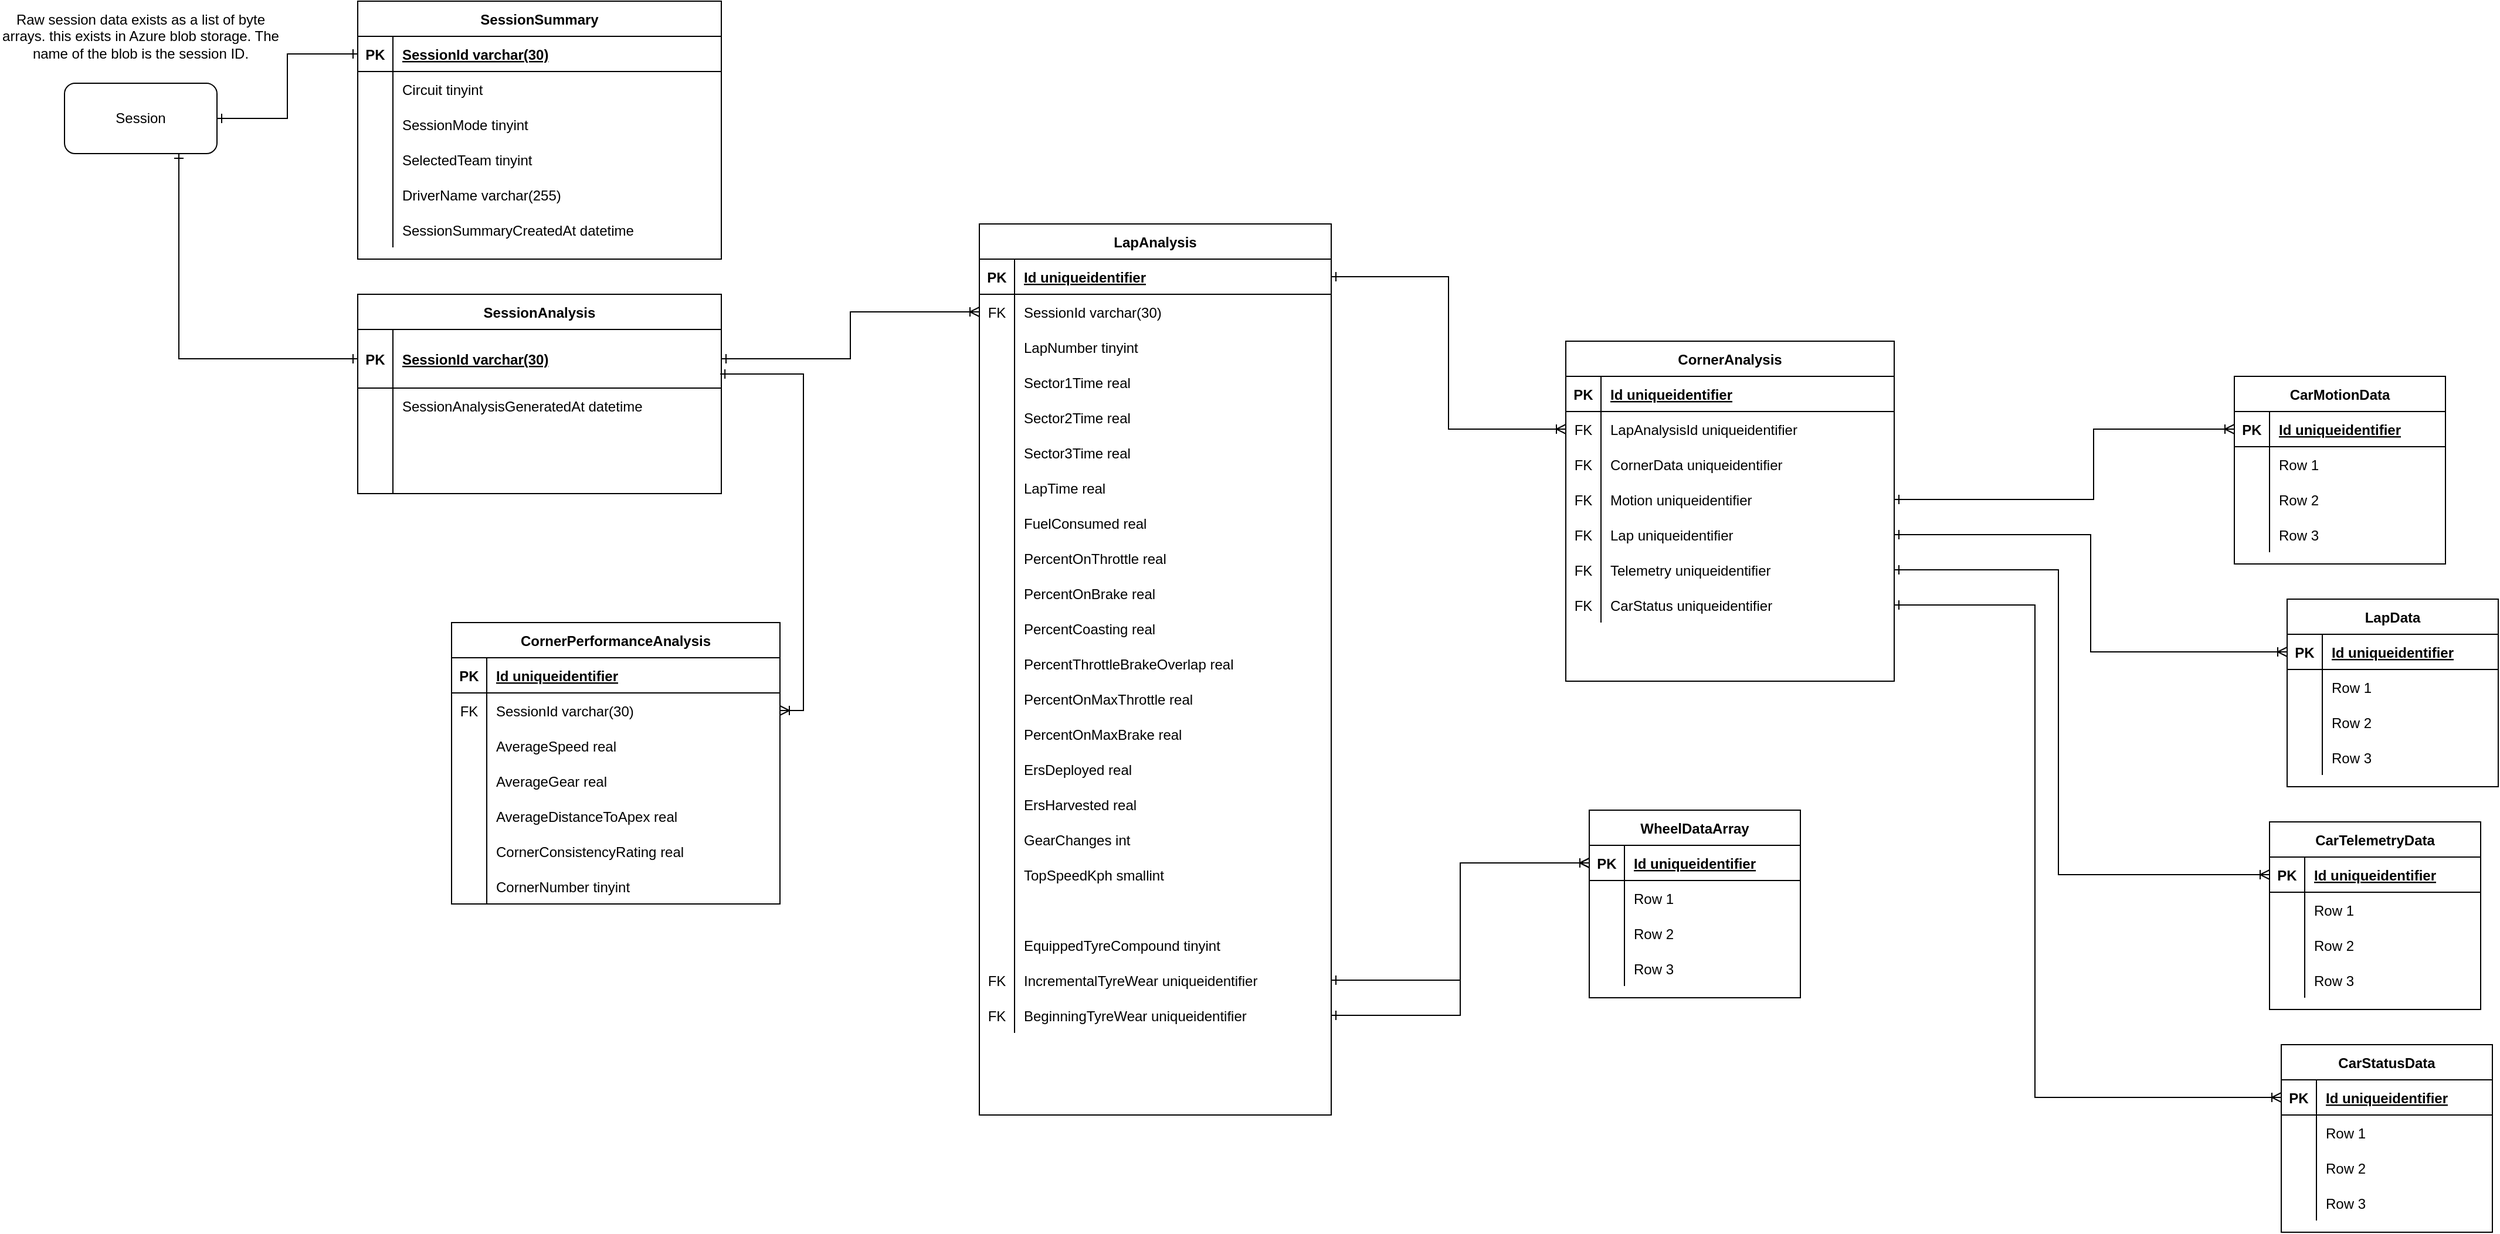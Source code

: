 <mxfile version="13.10.0" type="device"><diagram id="liYw5h4P3mX_-bzx21PO" name="Page-1"><mxGraphModel dx="835" dy="596" grid="1" gridSize="10" guides="1" tooltips="1" connect="1" arrows="1" fold="1" page="1" pageScale="1" pageWidth="850" pageHeight="1100" math="0" shadow="0"><root><mxCell id="0"/><mxCell id="1" parent="0"/><mxCell id="5GMmPUZn3gfb1b6Qk8RR-1" value="SessionSummary" style="shape=table;startSize=30;container=1;collapsible=1;childLayout=tableLayout;fixedRows=1;rowLines=0;fontStyle=1;align=center;resizeLast=1;" vertex="1" parent="1"><mxGeometry x="390" y="270" width="310" height="220" as="geometry"/></mxCell><mxCell id="5GMmPUZn3gfb1b6Qk8RR-2" value="" style="shape=partialRectangle;collapsible=0;dropTarget=0;pointerEvents=0;fillColor=none;top=0;left=0;bottom=1;right=0;points=[[0,0.5],[1,0.5]];portConstraint=eastwest;" vertex="1" parent="5GMmPUZn3gfb1b6Qk8RR-1"><mxGeometry y="30" width="310" height="30" as="geometry"/></mxCell><mxCell id="5GMmPUZn3gfb1b6Qk8RR-3" value="PK" style="shape=partialRectangle;connectable=0;fillColor=none;top=0;left=0;bottom=0;right=0;fontStyle=1;overflow=hidden;" vertex="1" parent="5GMmPUZn3gfb1b6Qk8RR-2"><mxGeometry width="30" height="30" as="geometry"/></mxCell><mxCell id="5GMmPUZn3gfb1b6Qk8RR-4" value="SessionId varchar(30)" style="shape=partialRectangle;connectable=0;fillColor=none;top=0;left=0;bottom=0;right=0;align=left;spacingLeft=6;fontStyle=5;overflow=hidden;" vertex="1" parent="5GMmPUZn3gfb1b6Qk8RR-2"><mxGeometry x="30" width="280" height="30" as="geometry"/></mxCell><mxCell id="5GMmPUZn3gfb1b6Qk8RR-5" value="" style="shape=partialRectangle;collapsible=0;dropTarget=0;pointerEvents=0;fillColor=none;top=0;left=0;bottom=0;right=0;points=[[0,0.5],[1,0.5]];portConstraint=eastwest;" vertex="1" parent="5GMmPUZn3gfb1b6Qk8RR-1"><mxGeometry y="60" width="310" height="30" as="geometry"/></mxCell><mxCell id="5GMmPUZn3gfb1b6Qk8RR-6" value="" style="shape=partialRectangle;connectable=0;fillColor=none;top=0;left=0;bottom=0;right=0;editable=1;overflow=hidden;" vertex="1" parent="5GMmPUZn3gfb1b6Qk8RR-5"><mxGeometry width="30" height="30" as="geometry"/></mxCell><mxCell id="5GMmPUZn3gfb1b6Qk8RR-7" value="Circuit tinyint" style="shape=partialRectangle;connectable=0;fillColor=none;top=0;left=0;bottom=0;right=0;align=left;spacingLeft=6;overflow=hidden;" vertex="1" parent="5GMmPUZn3gfb1b6Qk8RR-5"><mxGeometry x="30" width="280" height="30" as="geometry"/></mxCell><mxCell id="5GMmPUZn3gfb1b6Qk8RR-8" value="" style="shape=partialRectangle;collapsible=0;dropTarget=0;pointerEvents=0;fillColor=none;top=0;left=0;bottom=0;right=0;points=[[0,0.5],[1,0.5]];portConstraint=eastwest;" vertex="1" parent="5GMmPUZn3gfb1b6Qk8RR-1"><mxGeometry y="90" width="310" height="30" as="geometry"/></mxCell><mxCell id="5GMmPUZn3gfb1b6Qk8RR-9" value="" style="shape=partialRectangle;connectable=0;fillColor=none;top=0;left=0;bottom=0;right=0;editable=1;overflow=hidden;" vertex="1" parent="5GMmPUZn3gfb1b6Qk8RR-8"><mxGeometry width="30" height="30" as="geometry"/></mxCell><mxCell id="5GMmPUZn3gfb1b6Qk8RR-10" value="SessionMode tinyint" style="shape=partialRectangle;connectable=0;fillColor=none;top=0;left=0;bottom=0;right=0;align=left;spacingLeft=6;overflow=hidden;" vertex="1" parent="5GMmPUZn3gfb1b6Qk8RR-8"><mxGeometry x="30" width="280" height="30" as="geometry"/></mxCell><mxCell id="5GMmPUZn3gfb1b6Qk8RR-11" value="" style="shape=partialRectangle;collapsible=0;dropTarget=0;pointerEvents=0;fillColor=none;top=0;left=0;bottom=0;right=0;points=[[0,0.5],[1,0.5]];portConstraint=eastwest;" vertex="1" parent="5GMmPUZn3gfb1b6Qk8RR-1"><mxGeometry y="120" width="310" height="30" as="geometry"/></mxCell><mxCell id="5GMmPUZn3gfb1b6Qk8RR-12" value="" style="shape=partialRectangle;connectable=0;fillColor=none;top=0;left=0;bottom=0;right=0;editable=1;overflow=hidden;" vertex="1" parent="5GMmPUZn3gfb1b6Qk8RR-11"><mxGeometry width="30" height="30" as="geometry"/></mxCell><mxCell id="5GMmPUZn3gfb1b6Qk8RR-13" value="SelectedTeam tinyint" style="shape=partialRectangle;connectable=0;fillColor=none;top=0;left=0;bottom=0;right=0;align=left;spacingLeft=6;overflow=hidden;" vertex="1" parent="5GMmPUZn3gfb1b6Qk8RR-11"><mxGeometry x="30" width="280" height="30" as="geometry"/></mxCell><mxCell id="5GMmPUZn3gfb1b6Qk8RR-18" value="" style="shape=partialRectangle;collapsible=0;dropTarget=0;pointerEvents=0;fillColor=none;top=0;left=0;bottom=0;right=0;points=[[0,0.5],[1,0.5]];portConstraint=eastwest;" vertex="1" parent="5GMmPUZn3gfb1b6Qk8RR-1"><mxGeometry y="150" width="310" height="30" as="geometry"/></mxCell><mxCell id="5GMmPUZn3gfb1b6Qk8RR-19" value="" style="shape=partialRectangle;connectable=0;fillColor=none;top=0;left=0;bottom=0;right=0;editable=1;overflow=hidden;" vertex="1" parent="5GMmPUZn3gfb1b6Qk8RR-18"><mxGeometry width="30" height="30" as="geometry"/></mxCell><mxCell id="5GMmPUZn3gfb1b6Qk8RR-20" value="DriverName varchar(255)" style="shape=partialRectangle;connectable=0;fillColor=none;top=0;left=0;bottom=0;right=0;align=left;spacingLeft=6;overflow=hidden;" vertex="1" parent="5GMmPUZn3gfb1b6Qk8RR-18"><mxGeometry x="30" width="280" height="30" as="geometry"/></mxCell><mxCell id="5GMmPUZn3gfb1b6Qk8RR-21" value="" style="shape=partialRectangle;collapsible=0;dropTarget=0;pointerEvents=0;fillColor=none;top=0;left=0;bottom=0;right=0;points=[[0,0.5],[1,0.5]];portConstraint=eastwest;" vertex="1" parent="5GMmPUZn3gfb1b6Qk8RR-1"><mxGeometry y="180" width="310" height="30" as="geometry"/></mxCell><mxCell id="5GMmPUZn3gfb1b6Qk8RR-22" value="" style="shape=partialRectangle;connectable=0;fillColor=none;top=0;left=0;bottom=0;right=0;editable=1;overflow=hidden;" vertex="1" parent="5GMmPUZn3gfb1b6Qk8RR-21"><mxGeometry width="30" height="30" as="geometry"/></mxCell><mxCell id="5GMmPUZn3gfb1b6Qk8RR-23" value="SessionSummaryCreatedAt datetime" style="shape=partialRectangle;connectable=0;fillColor=none;top=0;left=0;bottom=0;right=0;align=left;spacingLeft=6;overflow=hidden;" vertex="1" parent="5GMmPUZn3gfb1b6Qk8RR-21"><mxGeometry x="30" width="280" height="30" as="geometry"/></mxCell><mxCell id="5GMmPUZn3gfb1b6Qk8RR-25" style="edgeStyle=orthogonalEdgeStyle;rounded=0;orthogonalLoop=1;jettySize=auto;html=1;exitX=1;exitY=0.5;exitDx=0;exitDy=0;entryX=0;entryY=0.5;entryDx=0;entryDy=0;endArrow=ERone;endFill=0;startArrow=ERone;startFill=0;" edge="1" parent="1" source="5GMmPUZn3gfb1b6Qk8RR-14" target="5GMmPUZn3gfb1b6Qk8RR-2"><mxGeometry relative="1" as="geometry"/></mxCell><mxCell id="5GMmPUZn3gfb1b6Qk8RR-39" style="edgeStyle=orthogonalEdgeStyle;rounded=0;orthogonalLoop=1;jettySize=auto;html=1;exitX=0.75;exitY=1;exitDx=0;exitDy=0;entryX=0;entryY=0.5;entryDx=0;entryDy=0;startArrow=ERone;startFill=0;endArrow=ERone;endFill=0;" edge="1" parent="1" source="5GMmPUZn3gfb1b6Qk8RR-14" target="5GMmPUZn3gfb1b6Qk8RR-27"><mxGeometry relative="1" as="geometry"/></mxCell><mxCell id="5GMmPUZn3gfb1b6Qk8RR-14" value="Session" style="rounded=1;whiteSpace=wrap;html=1;" vertex="1" parent="1"><mxGeometry x="140" y="340" width="130" height="60" as="geometry"/></mxCell><mxCell id="5GMmPUZn3gfb1b6Qk8RR-24" value="Raw session data exists as a list of byte arrays. this exists in Azure blob storage. The name of the blob is the session ID." style="text;html=1;strokeColor=none;fillColor=none;align=center;verticalAlign=middle;whiteSpace=wrap;rounded=0;" vertex="1" parent="1"><mxGeometry x="85" y="270" width="240" height="60" as="geometry"/></mxCell><mxCell id="5GMmPUZn3gfb1b6Qk8RR-26" value="SessionAnalysis" style="shape=table;startSize=30;container=1;collapsible=1;childLayout=tableLayout;fixedRows=1;rowLines=0;fontStyle=1;align=center;resizeLast=1;" vertex="1" parent="1"><mxGeometry x="390" y="520" width="310" height="170" as="geometry"/></mxCell><mxCell id="5GMmPUZn3gfb1b6Qk8RR-27" value="" style="shape=partialRectangle;collapsible=0;dropTarget=0;pointerEvents=0;fillColor=none;top=0;left=0;bottom=1;right=0;points=[[0,0.5],[1,0.5]];portConstraint=eastwest;" vertex="1" parent="5GMmPUZn3gfb1b6Qk8RR-26"><mxGeometry y="30" width="310" height="50" as="geometry"/></mxCell><mxCell id="5GMmPUZn3gfb1b6Qk8RR-28" value="PK" style="shape=partialRectangle;connectable=0;fillColor=none;top=0;left=0;bottom=0;right=0;fontStyle=1;overflow=hidden;" vertex="1" parent="5GMmPUZn3gfb1b6Qk8RR-27"><mxGeometry width="30" height="50" as="geometry"/></mxCell><mxCell id="5GMmPUZn3gfb1b6Qk8RR-29" value="SessionId varchar(30)" style="shape=partialRectangle;connectable=0;fillColor=none;top=0;left=0;bottom=0;right=0;align=left;spacingLeft=6;fontStyle=5;overflow=hidden;" vertex="1" parent="5GMmPUZn3gfb1b6Qk8RR-27"><mxGeometry x="30" width="280" height="50" as="geometry"/></mxCell><mxCell id="5GMmPUZn3gfb1b6Qk8RR-30" value="" style="shape=partialRectangle;collapsible=0;dropTarget=0;pointerEvents=0;fillColor=none;top=0;left=0;bottom=0;right=0;points=[[0,0.5],[1,0.5]];portConstraint=eastwest;" vertex="1" parent="5GMmPUZn3gfb1b6Qk8RR-26"><mxGeometry y="80" width="310" height="30" as="geometry"/></mxCell><mxCell id="5GMmPUZn3gfb1b6Qk8RR-31" value="" style="shape=partialRectangle;connectable=0;fillColor=none;top=0;left=0;bottom=0;right=0;editable=1;overflow=hidden;" vertex="1" parent="5GMmPUZn3gfb1b6Qk8RR-30"><mxGeometry width="30" height="30" as="geometry"/></mxCell><mxCell id="5GMmPUZn3gfb1b6Qk8RR-32" value="SessionAnalysisGeneratedAt datetime" style="shape=partialRectangle;connectable=0;fillColor=none;top=0;left=0;bottom=0;right=0;align=left;spacingLeft=6;overflow=hidden;" vertex="1" parent="5GMmPUZn3gfb1b6Qk8RR-30"><mxGeometry x="30" width="280" height="30" as="geometry"/></mxCell><mxCell id="5GMmPUZn3gfb1b6Qk8RR-33" value="" style="shape=partialRectangle;collapsible=0;dropTarget=0;pointerEvents=0;fillColor=none;top=0;left=0;bottom=0;right=0;points=[[0,0.5],[1,0.5]];portConstraint=eastwest;" vertex="1" parent="5GMmPUZn3gfb1b6Qk8RR-26"><mxGeometry y="110" width="310" height="30" as="geometry"/></mxCell><mxCell id="5GMmPUZn3gfb1b6Qk8RR-34" value="" style="shape=partialRectangle;connectable=0;fillColor=none;top=0;left=0;bottom=0;right=0;editable=1;overflow=hidden;" vertex="1" parent="5GMmPUZn3gfb1b6Qk8RR-33"><mxGeometry width="30" height="30" as="geometry"/></mxCell><mxCell id="5GMmPUZn3gfb1b6Qk8RR-35" value="" style="shape=partialRectangle;connectable=0;fillColor=none;top=0;left=0;bottom=0;right=0;align=left;spacingLeft=6;overflow=hidden;" vertex="1" parent="5GMmPUZn3gfb1b6Qk8RR-33"><mxGeometry x="30" width="280" height="30" as="geometry"/></mxCell><mxCell id="5GMmPUZn3gfb1b6Qk8RR-36" value="" style="shape=partialRectangle;collapsible=0;dropTarget=0;pointerEvents=0;fillColor=none;top=0;left=0;bottom=0;right=0;points=[[0,0.5],[1,0.5]];portConstraint=eastwest;" vertex="1" parent="5GMmPUZn3gfb1b6Qk8RR-26"><mxGeometry y="140" width="310" height="30" as="geometry"/></mxCell><mxCell id="5GMmPUZn3gfb1b6Qk8RR-37" value="" style="shape=partialRectangle;connectable=0;fillColor=none;top=0;left=0;bottom=0;right=0;editable=1;overflow=hidden;" vertex="1" parent="5GMmPUZn3gfb1b6Qk8RR-36"><mxGeometry width="30" height="30" as="geometry"/></mxCell><mxCell id="5GMmPUZn3gfb1b6Qk8RR-38" value="" style="shape=partialRectangle;connectable=0;fillColor=none;top=0;left=0;bottom=0;right=0;align=left;spacingLeft=6;overflow=hidden;" vertex="1" parent="5GMmPUZn3gfb1b6Qk8RR-36"><mxGeometry x="30" width="280" height="30" as="geometry"/></mxCell><mxCell id="5GMmPUZn3gfb1b6Qk8RR-40" value="LapAnalysis" style="shape=table;startSize=30;container=1;collapsible=1;childLayout=tableLayout;fixedRows=1;rowLines=0;fontStyle=1;align=center;resizeLast=1;" vertex="1" parent="1"><mxGeometry x="920" y="460" width="300" height="760" as="geometry"/></mxCell><mxCell id="5GMmPUZn3gfb1b6Qk8RR-41" value="" style="shape=partialRectangle;collapsible=0;dropTarget=0;pointerEvents=0;fillColor=none;top=0;left=0;bottom=1;right=0;points=[[0,0.5],[1,0.5]];portConstraint=eastwest;" vertex="1" parent="5GMmPUZn3gfb1b6Qk8RR-40"><mxGeometry y="30" width="300" height="30" as="geometry"/></mxCell><mxCell id="5GMmPUZn3gfb1b6Qk8RR-42" value="PK" style="shape=partialRectangle;connectable=0;fillColor=none;top=0;left=0;bottom=0;right=0;fontStyle=1;overflow=hidden;" vertex="1" parent="5GMmPUZn3gfb1b6Qk8RR-41"><mxGeometry width="30" height="30" as="geometry"/></mxCell><mxCell id="5GMmPUZn3gfb1b6Qk8RR-43" value="Id uniqueidentifier" style="shape=partialRectangle;connectable=0;fillColor=none;top=0;left=0;bottom=0;right=0;align=left;spacingLeft=6;fontStyle=5;overflow=hidden;" vertex="1" parent="5GMmPUZn3gfb1b6Qk8RR-41"><mxGeometry x="30" width="270" height="30" as="geometry"/></mxCell><mxCell id="5GMmPUZn3gfb1b6Qk8RR-44" value="" style="shape=partialRectangle;collapsible=0;dropTarget=0;pointerEvents=0;fillColor=none;top=0;left=0;bottom=0;right=0;points=[[0,0.5],[1,0.5]];portConstraint=eastwest;" vertex="1" parent="5GMmPUZn3gfb1b6Qk8RR-40"><mxGeometry y="60" width="300" height="30" as="geometry"/></mxCell><mxCell id="5GMmPUZn3gfb1b6Qk8RR-45" value="FK" style="shape=partialRectangle;connectable=0;fillColor=none;top=0;left=0;bottom=0;right=0;editable=1;overflow=hidden;" vertex="1" parent="5GMmPUZn3gfb1b6Qk8RR-44"><mxGeometry width="30" height="30" as="geometry"/></mxCell><mxCell id="5GMmPUZn3gfb1b6Qk8RR-46" value="SessionId varchar(30)" style="shape=partialRectangle;connectable=0;fillColor=none;top=0;left=0;bottom=0;right=0;align=left;spacingLeft=6;overflow=hidden;" vertex="1" parent="5GMmPUZn3gfb1b6Qk8RR-44"><mxGeometry x="30" width="270" height="30" as="geometry"/></mxCell><mxCell id="5GMmPUZn3gfb1b6Qk8RR-47" value="" style="shape=partialRectangle;collapsible=0;dropTarget=0;pointerEvents=0;fillColor=none;top=0;left=0;bottom=0;right=0;points=[[0,0.5],[1,0.5]];portConstraint=eastwest;" vertex="1" parent="5GMmPUZn3gfb1b6Qk8RR-40"><mxGeometry y="90" width="300" height="30" as="geometry"/></mxCell><mxCell id="5GMmPUZn3gfb1b6Qk8RR-48" value="" style="shape=partialRectangle;connectable=0;fillColor=none;top=0;left=0;bottom=0;right=0;editable=1;overflow=hidden;" vertex="1" parent="5GMmPUZn3gfb1b6Qk8RR-47"><mxGeometry width="30" height="30" as="geometry"/></mxCell><mxCell id="5GMmPUZn3gfb1b6Qk8RR-49" value="LapNumber tinyint" style="shape=partialRectangle;connectable=0;fillColor=none;top=0;left=0;bottom=0;right=0;align=left;spacingLeft=6;overflow=hidden;" vertex="1" parent="5GMmPUZn3gfb1b6Qk8RR-47"><mxGeometry x="30" width="270" height="30" as="geometry"/></mxCell><mxCell id="5GMmPUZn3gfb1b6Qk8RR-50" value="" style="shape=partialRectangle;collapsible=0;dropTarget=0;pointerEvents=0;fillColor=none;top=0;left=0;bottom=0;right=0;points=[[0,0.5],[1,0.5]];portConstraint=eastwest;" vertex="1" parent="5GMmPUZn3gfb1b6Qk8RR-40"><mxGeometry y="120" width="300" height="30" as="geometry"/></mxCell><mxCell id="5GMmPUZn3gfb1b6Qk8RR-51" value="" style="shape=partialRectangle;connectable=0;fillColor=none;top=0;left=0;bottom=0;right=0;editable=1;overflow=hidden;" vertex="1" parent="5GMmPUZn3gfb1b6Qk8RR-50"><mxGeometry width="30" height="30" as="geometry"/></mxCell><mxCell id="5GMmPUZn3gfb1b6Qk8RR-52" value="Sector1Time real" style="shape=partialRectangle;connectable=0;fillColor=none;top=0;left=0;bottom=0;right=0;align=left;spacingLeft=6;overflow=hidden;" vertex="1" parent="5GMmPUZn3gfb1b6Qk8RR-50"><mxGeometry x="30" width="270" height="30" as="geometry"/></mxCell><mxCell id="5GMmPUZn3gfb1b6Qk8RR-53" value="" style="shape=partialRectangle;collapsible=0;dropTarget=0;pointerEvents=0;fillColor=none;top=0;left=0;bottom=0;right=0;points=[[0,0.5],[1,0.5]];portConstraint=eastwest;" vertex="1" parent="5GMmPUZn3gfb1b6Qk8RR-40"><mxGeometry y="150" width="300" height="30" as="geometry"/></mxCell><mxCell id="5GMmPUZn3gfb1b6Qk8RR-54" value="" style="shape=partialRectangle;connectable=0;fillColor=none;top=0;left=0;bottom=0;right=0;editable=1;overflow=hidden;" vertex="1" parent="5GMmPUZn3gfb1b6Qk8RR-53"><mxGeometry width="30" height="30" as="geometry"/></mxCell><mxCell id="5GMmPUZn3gfb1b6Qk8RR-55" value="Sector2Time real" style="shape=partialRectangle;connectable=0;fillColor=none;top=0;left=0;bottom=0;right=0;align=left;spacingLeft=6;overflow=hidden;" vertex="1" parent="5GMmPUZn3gfb1b6Qk8RR-53"><mxGeometry x="30" width="270" height="30" as="geometry"/></mxCell><mxCell id="5GMmPUZn3gfb1b6Qk8RR-56" value="" style="shape=partialRectangle;collapsible=0;dropTarget=0;pointerEvents=0;fillColor=none;top=0;left=0;bottom=0;right=0;points=[[0,0.5],[1,0.5]];portConstraint=eastwest;" vertex="1" parent="5GMmPUZn3gfb1b6Qk8RR-40"><mxGeometry y="180" width="300" height="30" as="geometry"/></mxCell><mxCell id="5GMmPUZn3gfb1b6Qk8RR-57" value="" style="shape=partialRectangle;connectable=0;fillColor=none;top=0;left=0;bottom=0;right=0;editable=1;overflow=hidden;" vertex="1" parent="5GMmPUZn3gfb1b6Qk8RR-56"><mxGeometry width="30" height="30" as="geometry"/></mxCell><mxCell id="5GMmPUZn3gfb1b6Qk8RR-58" value="Sector3Time real" style="shape=partialRectangle;connectable=0;fillColor=none;top=0;left=0;bottom=0;right=0;align=left;spacingLeft=6;overflow=hidden;" vertex="1" parent="5GMmPUZn3gfb1b6Qk8RR-56"><mxGeometry x="30" width="270" height="30" as="geometry"/></mxCell><mxCell id="5GMmPUZn3gfb1b6Qk8RR-59" value="" style="shape=partialRectangle;collapsible=0;dropTarget=0;pointerEvents=0;fillColor=none;top=0;left=0;bottom=0;right=0;points=[[0,0.5],[1,0.5]];portConstraint=eastwest;" vertex="1" parent="5GMmPUZn3gfb1b6Qk8RR-40"><mxGeometry y="210" width="300" height="30" as="geometry"/></mxCell><mxCell id="5GMmPUZn3gfb1b6Qk8RR-60" value="" style="shape=partialRectangle;connectable=0;fillColor=none;top=0;left=0;bottom=0;right=0;editable=1;overflow=hidden;" vertex="1" parent="5GMmPUZn3gfb1b6Qk8RR-59"><mxGeometry width="30" height="30" as="geometry"/></mxCell><mxCell id="5GMmPUZn3gfb1b6Qk8RR-61" value="LapTime real" style="shape=partialRectangle;connectable=0;fillColor=none;top=0;left=0;bottom=0;right=0;align=left;spacingLeft=6;overflow=hidden;" vertex="1" parent="5GMmPUZn3gfb1b6Qk8RR-59"><mxGeometry x="30" width="270" height="30" as="geometry"/></mxCell><mxCell id="5GMmPUZn3gfb1b6Qk8RR-84" value="" style="shape=partialRectangle;collapsible=0;dropTarget=0;pointerEvents=0;fillColor=none;top=0;left=0;bottom=0;right=0;points=[[0,0.5],[1,0.5]];portConstraint=eastwest;" vertex="1" parent="5GMmPUZn3gfb1b6Qk8RR-40"><mxGeometry y="240" width="300" height="30" as="geometry"/></mxCell><mxCell id="5GMmPUZn3gfb1b6Qk8RR-85" value="" style="shape=partialRectangle;connectable=0;fillColor=none;top=0;left=0;bottom=0;right=0;editable=1;overflow=hidden;" vertex="1" parent="5GMmPUZn3gfb1b6Qk8RR-84"><mxGeometry width="30" height="30" as="geometry"/></mxCell><mxCell id="5GMmPUZn3gfb1b6Qk8RR-86" value="FuelConsumed real" style="shape=partialRectangle;connectable=0;fillColor=none;top=0;left=0;bottom=0;right=0;align=left;spacingLeft=6;overflow=hidden;" vertex="1" parent="5GMmPUZn3gfb1b6Qk8RR-84"><mxGeometry x="30" width="270" height="30" as="geometry"/></mxCell><mxCell id="5GMmPUZn3gfb1b6Qk8RR-87" value="" style="shape=partialRectangle;collapsible=0;dropTarget=0;pointerEvents=0;fillColor=none;top=0;left=0;bottom=0;right=0;points=[[0,0.5],[1,0.5]];portConstraint=eastwest;" vertex="1" parent="5GMmPUZn3gfb1b6Qk8RR-40"><mxGeometry y="270" width="300" height="30" as="geometry"/></mxCell><mxCell id="5GMmPUZn3gfb1b6Qk8RR-88" value="" style="shape=partialRectangle;connectable=0;fillColor=none;top=0;left=0;bottom=0;right=0;editable=1;overflow=hidden;" vertex="1" parent="5GMmPUZn3gfb1b6Qk8RR-87"><mxGeometry width="30" height="30" as="geometry"/></mxCell><mxCell id="5GMmPUZn3gfb1b6Qk8RR-89" value="PercentOnThrottle real" style="shape=partialRectangle;connectable=0;fillColor=none;top=0;left=0;bottom=0;right=0;align=left;spacingLeft=6;overflow=hidden;" vertex="1" parent="5GMmPUZn3gfb1b6Qk8RR-87"><mxGeometry x="30" width="270" height="30" as="geometry"/></mxCell><mxCell id="5GMmPUZn3gfb1b6Qk8RR-90" value="" style="shape=partialRectangle;collapsible=0;dropTarget=0;pointerEvents=0;fillColor=none;top=0;left=0;bottom=0;right=0;points=[[0,0.5],[1,0.5]];portConstraint=eastwest;" vertex="1" parent="5GMmPUZn3gfb1b6Qk8RR-40"><mxGeometry y="300" width="300" height="30" as="geometry"/></mxCell><mxCell id="5GMmPUZn3gfb1b6Qk8RR-91" value="" style="shape=partialRectangle;connectable=0;fillColor=none;top=0;left=0;bottom=0;right=0;editable=1;overflow=hidden;" vertex="1" parent="5GMmPUZn3gfb1b6Qk8RR-90"><mxGeometry width="30" height="30" as="geometry"/></mxCell><mxCell id="5GMmPUZn3gfb1b6Qk8RR-92" value="PercentOnBrake real" style="shape=partialRectangle;connectable=0;fillColor=none;top=0;left=0;bottom=0;right=0;align=left;spacingLeft=6;overflow=hidden;" vertex="1" parent="5GMmPUZn3gfb1b6Qk8RR-90"><mxGeometry x="30" width="270" height="30" as="geometry"/></mxCell><mxCell id="5GMmPUZn3gfb1b6Qk8RR-93" value="" style="shape=partialRectangle;collapsible=0;dropTarget=0;pointerEvents=0;fillColor=none;top=0;left=0;bottom=0;right=0;points=[[0,0.5],[1,0.5]];portConstraint=eastwest;" vertex="1" parent="5GMmPUZn3gfb1b6Qk8RR-40"><mxGeometry y="330" width="300" height="30" as="geometry"/></mxCell><mxCell id="5GMmPUZn3gfb1b6Qk8RR-94" value="" style="shape=partialRectangle;connectable=0;fillColor=none;top=0;left=0;bottom=0;right=0;editable=1;overflow=hidden;" vertex="1" parent="5GMmPUZn3gfb1b6Qk8RR-93"><mxGeometry width="30" height="30" as="geometry"/></mxCell><mxCell id="5GMmPUZn3gfb1b6Qk8RR-95" value="PercentCoasting real" style="shape=partialRectangle;connectable=0;fillColor=none;top=0;left=0;bottom=0;right=0;align=left;spacingLeft=6;overflow=hidden;" vertex="1" parent="5GMmPUZn3gfb1b6Qk8RR-93"><mxGeometry x="30" width="270" height="30" as="geometry"/></mxCell><mxCell id="5GMmPUZn3gfb1b6Qk8RR-96" value="" style="shape=partialRectangle;collapsible=0;dropTarget=0;pointerEvents=0;fillColor=none;top=0;left=0;bottom=0;right=0;points=[[0,0.5],[1,0.5]];portConstraint=eastwest;" vertex="1" parent="5GMmPUZn3gfb1b6Qk8RR-40"><mxGeometry y="360" width="300" height="30" as="geometry"/></mxCell><mxCell id="5GMmPUZn3gfb1b6Qk8RR-97" value="" style="shape=partialRectangle;connectable=0;fillColor=none;top=0;left=0;bottom=0;right=0;editable=1;overflow=hidden;" vertex="1" parent="5GMmPUZn3gfb1b6Qk8RR-96"><mxGeometry width="30" height="30" as="geometry"/></mxCell><mxCell id="5GMmPUZn3gfb1b6Qk8RR-98" value="PercentThrottleBrakeOverlap real" style="shape=partialRectangle;connectable=0;fillColor=none;top=0;left=0;bottom=0;right=0;align=left;spacingLeft=6;overflow=hidden;" vertex="1" parent="5GMmPUZn3gfb1b6Qk8RR-96"><mxGeometry x="30" width="270" height="30" as="geometry"/></mxCell><mxCell id="5GMmPUZn3gfb1b6Qk8RR-99" value="" style="shape=partialRectangle;collapsible=0;dropTarget=0;pointerEvents=0;fillColor=none;top=0;left=0;bottom=0;right=0;points=[[0,0.5],[1,0.5]];portConstraint=eastwest;" vertex="1" parent="5GMmPUZn3gfb1b6Qk8RR-40"><mxGeometry y="390" width="300" height="30" as="geometry"/></mxCell><mxCell id="5GMmPUZn3gfb1b6Qk8RR-100" value="" style="shape=partialRectangle;connectable=0;fillColor=none;top=0;left=0;bottom=0;right=0;editable=1;overflow=hidden;" vertex="1" parent="5GMmPUZn3gfb1b6Qk8RR-99"><mxGeometry width="30" height="30" as="geometry"/></mxCell><mxCell id="5GMmPUZn3gfb1b6Qk8RR-101" value="PercentOnMaxThrottle real" style="shape=partialRectangle;connectable=0;fillColor=none;top=0;left=0;bottom=0;right=0;align=left;spacingLeft=6;overflow=hidden;" vertex="1" parent="5GMmPUZn3gfb1b6Qk8RR-99"><mxGeometry x="30" width="270" height="30" as="geometry"/></mxCell><mxCell id="5GMmPUZn3gfb1b6Qk8RR-102" value="" style="shape=partialRectangle;collapsible=0;dropTarget=0;pointerEvents=0;fillColor=none;top=0;left=0;bottom=0;right=0;points=[[0,0.5],[1,0.5]];portConstraint=eastwest;" vertex="1" parent="5GMmPUZn3gfb1b6Qk8RR-40"><mxGeometry y="420" width="300" height="30" as="geometry"/></mxCell><mxCell id="5GMmPUZn3gfb1b6Qk8RR-103" value="" style="shape=partialRectangle;connectable=0;fillColor=none;top=0;left=0;bottom=0;right=0;editable=1;overflow=hidden;" vertex="1" parent="5GMmPUZn3gfb1b6Qk8RR-102"><mxGeometry width="30" height="30" as="geometry"/></mxCell><mxCell id="5GMmPUZn3gfb1b6Qk8RR-104" value="PercentOnMaxBrake real" style="shape=partialRectangle;connectable=0;fillColor=none;top=0;left=0;bottom=0;right=0;align=left;spacingLeft=6;overflow=hidden;" vertex="1" parent="5GMmPUZn3gfb1b6Qk8RR-102"><mxGeometry x="30" width="270" height="30" as="geometry"/></mxCell><mxCell id="5GMmPUZn3gfb1b6Qk8RR-105" value="" style="shape=partialRectangle;collapsible=0;dropTarget=0;pointerEvents=0;fillColor=none;top=0;left=0;bottom=0;right=0;points=[[0,0.5],[1,0.5]];portConstraint=eastwest;" vertex="1" parent="5GMmPUZn3gfb1b6Qk8RR-40"><mxGeometry y="450" width="300" height="30" as="geometry"/></mxCell><mxCell id="5GMmPUZn3gfb1b6Qk8RR-106" value="" style="shape=partialRectangle;connectable=0;fillColor=none;top=0;left=0;bottom=0;right=0;editable=1;overflow=hidden;" vertex="1" parent="5GMmPUZn3gfb1b6Qk8RR-105"><mxGeometry width="30" height="30" as="geometry"/></mxCell><mxCell id="5GMmPUZn3gfb1b6Qk8RR-107" value="ErsDeployed real" style="shape=partialRectangle;connectable=0;fillColor=none;top=0;left=0;bottom=0;right=0;align=left;spacingLeft=6;overflow=hidden;" vertex="1" parent="5GMmPUZn3gfb1b6Qk8RR-105"><mxGeometry x="30" width="270" height="30" as="geometry"/></mxCell><mxCell id="5GMmPUZn3gfb1b6Qk8RR-108" value="" style="shape=partialRectangle;collapsible=0;dropTarget=0;pointerEvents=0;fillColor=none;top=0;left=0;bottom=0;right=0;points=[[0,0.5],[1,0.5]];portConstraint=eastwest;" vertex="1" parent="5GMmPUZn3gfb1b6Qk8RR-40"><mxGeometry y="480" width="300" height="30" as="geometry"/></mxCell><mxCell id="5GMmPUZn3gfb1b6Qk8RR-109" value="" style="shape=partialRectangle;connectable=0;fillColor=none;top=0;left=0;bottom=0;right=0;editable=1;overflow=hidden;" vertex="1" parent="5GMmPUZn3gfb1b6Qk8RR-108"><mxGeometry width="30" height="30" as="geometry"/></mxCell><mxCell id="5GMmPUZn3gfb1b6Qk8RR-110" value="ErsHarvested real" style="shape=partialRectangle;connectable=0;fillColor=none;top=0;left=0;bottom=0;right=0;align=left;spacingLeft=6;overflow=hidden;" vertex="1" parent="5GMmPUZn3gfb1b6Qk8RR-108"><mxGeometry x="30" width="270" height="30" as="geometry"/></mxCell><mxCell id="5GMmPUZn3gfb1b6Qk8RR-111" value="" style="shape=partialRectangle;collapsible=0;dropTarget=0;pointerEvents=0;fillColor=none;top=0;left=0;bottom=0;right=0;points=[[0,0.5],[1,0.5]];portConstraint=eastwest;" vertex="1" parent="5GMmPUZn3gfb1b6Qk8RR-40"><mxGeometry y="510" width="300" height="30" as="geometry"/></mxCell><mxCell id="5GMmPUZn3gfb1b6Qk8RR-112" value="" style="shape=partialRectangle;connectable=0;fillColor=none;top=0;left=0;bottom=0;right=0;editable=1;overflow=hidden;" vertex="1" parent="5GMmPUZn3gfb1b6Qk8RR-111"><mxGeometry width="30" height="30" as="geometry"/></mxCell><mxCell id="5GMmPUZn3gfb1b6Qk8RR-113" value="GearChanges int" style="shape=partialRectangle;connectable=0;fillColor=none;top=0;left=0;bottom=0;right=0;align=left;spacingLeft=6;overflow=hidden;" vertex="1" parent="5GMmPUZn3gfb1b6Qk8RR-111"><mxGeometry x="30" width="270" height="30" as="geometry"/></mxCell><mxCell id="5GMmPUZn3gfb1b6Qk8RR-114" value="" style="shape=partialRectangle;collapsible=0;dropTarget=0;pointerEvents=0;fillColor=none;top=0;left=0;bottom=0;right=0;points=[[0,0.5],[1,0.5]];portConstraint=eastwest;" vertex="1" parent="5GMmPUZn3gfb1b6Qk8RR-40"><mxGeometry y="540" width="300" height="30" as="geometry"/></mxCell><mxCell id="5GMmPUZn3gfb1b6Qk8RR-115" value="" style="shape=partialRectangle;connectable=0;fillColor=none;top=0;left=0;bottom=0;right=0;editable=1;overflow=hidden;" vertex="1" parent="5GMmPUZn3gfb1b6Qk8RR-114"><mxGeometry width="30" height="30" as="geometry"/></mxCell><mxCell id="5GMmPUZn3gfb1b6Qk8RR-116" value="TopSpeedKph smallint" style="shape=partialRectangle;connectable=0;fillColor=none;top=0;left=0;bottom=0;right=0;align=left;spacingLeft=6;overflow=hidden;" vertex="1" parent="5GMmPUZn3gfb1b6Qk8RR-114"><mxGeometry x="30" width="270" height="30" as="geometry"/></mxCell><mxCell id="5GMmPUZn3gfb1b6Qk8RR-117" value="" style="shape=partialRectangle;collapsible=0;dropTarget=0;pointerEvents=0;fillColor=none;top=0;left=0;bottom=0;right=0;points=[[0,0.5],[1,0.5]];portConstraint=eastwest;" vertex="1" parent="5GMmPUZn3gfb1b6Qk8RR-40"><mxGeometry y="570" width="300" height="30" as="geometry"/></mxCell><mxCell id="5GMmPUZn3gfb1b6Qk8RR-118" value="" style="shape=partialRectangle;connectable=0;fillColor=none;top=0;left=0;bottom=0;right=0;editable=1;overflow=hidden;" vertex="1" parent="5GMmPUZn3gfb1b6Qk8RR-117"><mxGeometry width="30" height="30" as="geometry"/></mxCell><mxCell id="5GMmPUZn3gfb1b6Qk8RR-119" value="" style="shape=partialRectangle;connectable=0;fillColor=none;top=0;left=0;bottom=0;right=0;align=left;spacingLeft=6;overflow=hidden;" vertex="1" parent="5GMmPUZn3gfb1b6Qk8RR-117"><mxGeometry x="30" width="270" height="30" as="geometry"/></mxCell><mxCell id="5GMmPUZn3gfb1b6Qk8RR-120" value="" style="shape=partialRectangle;collapsible=0;dropTarget=0;pointerEvents=0;fillColor=none;top=0;left=0;bottom=0;right=0;points=[[0,0.5],[1,0.5]];portConstraint=eastwest;" vertex="1" parent="5GMmPUZn3gfb1b6Qk8RR-40"><mxGeometry y="600" width="300" height="30" as="geometry"/></mxCell><mxCell id="5GMmPUZn3gfb1b6Qk8RR-121" value="" style="shape=partialRectangle;connectable=0;fillColor=none;top=0;left=0;bottom=0;right=0;editable=1;overflow=hidden;" vertex="1" parent="5GMmPUZn3gfb1b6Qk8RR-120"><mxGeometry width="30" height="30" as="geometry"/></mxCell><mxCell id="5GMmPUZn3gfb1b6Qk8RR-122" value="EquippedTyreCompound tinyint" style="shape=partialRectangle;connectable=0;fillColor=none;top=0;left=0;bottom=0;right=0;align=left;spacingLeft=6;overflow=hidden;" vertex="1" parent="5GMmPUZn3gfb1b6Qk8RR-120"><mxGeometry x="30" width="270" height="30" as="geometry"/></mxCell><mxCell id="5GMmPUZn3gfb1b6Qk8RR-123" value="" style="shape=partialRectangle;collapsible=0;dropTarget=0;pointerEvents=0;fillColor=none;top=0;left=0;bottom=0;right=0;points=[[0,0.5],[1,0.5]];portConstraint=eastwest;" vertex="1" parent="5GMmPUZn3gfb1b6Qk8RR-40"><mxGeometry y="630" width="300" height="30" as="geometry"/></mxCell><mxCell id="5GMmPUZn3gfb1b6Qk8RR-124" value="FK" style="shape=partialRectangle;connectable=0;fillColor=none;top=0;left=0;bottom=0;right=0;editable=1;overflow=hidden;" vertex="1" parent="5GMmPUZn3gfb1b6Qk8RR-123"><mxGeometry width="30" height="30" as="geometry"/></mxCell><mxCell id="5GMmPUZn3gfb1b6Qk8RR-125" value="IncrementalTyreWear uniqueidentifier" style="shape=partialRectangle;connectable=0;fillColor=none;top=0;left=0;bottom=0;right=0;align=left;spacingLeft=6;overflow=hidden;" vertex="1" parent="5GMmPUZn3gfb1b6Qk8RR-123"><mxGeometry x="30" width="270" height="30" as="geometry"/></mxCell><mxCell id="5GMmPUZn3gfb1b6Qk8RR-126" value="" style="shape=partialRectangle;collapsible=0;dropTarget=0;pointerEvents=0;fillColor=none;top=0;left=0;bottom=0;right=0;points=[[0,0.5],[1,0.5]];portConstraint=eastwest;" vertex="1" parent="5GMmPUZn3gfb1b6Qk8RR-40"><mxGeometry y="660" width="300" height="30" as="geometry"/></mxCell><mxCell id="5GMmPUZn3gfb1b6Qk8RR-127" value="FK" style="shape=partialRectangle;connectable=0;fillColor=none;top=0;left=0;bottom=0;right=0;editable=1;overflow=hidden;" vertex="1" parent="5GMmPUZn3gfb1b6Qk8RR-126"><mxGeometry width="30" height="30" as="geometry"/></mxCell><mxCell id="5GMmPUZn3gfb1b6Qk8RR-128" value="BeginningTyreWear uniqueidentifier" style="shape=partialRectangle;connectable=0;fillColor=none;top=0;left=0;bottom=0;right=0;align=left;spacingLeft=6;overflow=hidden;" vertex="1" parent="5GMmPUZn3gfb1b6Qk8RR-126"><mxGeometry x="30" width="270" height="30" as="geometry"/></mxCell><mxCell id="5GMmPUZn3gfb1b6Qk8RR-129" style="edgeStyle=orthogonalEdgeStyle;rounded=0;orthogonalLoop=1;jettySize=auto;html=1;exitX=1;exitY=0.5;exitDx=0;exitDy=0;entryX=0;entryY=0.5;entryDx=0;entryDy=0;startArrow=ERone;startFill=0;endArrow=ERoneToMany;endFill=0;" edge="1" parent="1" source="5GMmPUZn3gfb1b6Qk8RR-27" target="5GMmPUZn3gfb1b6Qk8RR-44"><mxGeometry relative="1" as="geometry"/></mxCell><mxCell id="5GMmPUZn3gfb1b6Qk8RR-130" value="CornerAnalysis" style="shape=table;startSize=30;container=1;collapsible=1;childLayout=tableLayout;fixedRows=1;rowLines=0;fontStyle=1;align=center;resizeLast=1;" vertex="1" parent="1"><mxGeometry x="1420" y="560" width="280" height="290" as="geometry"/></mxCell><mxCell id="5GMmPUZn3gfb1b6Qk8RR-131" value="" style="shape=partialRectangle;collapsible=0;dropTarget=0;pointerEvents=0;fillColor=none;top=0;left=0;bottom=1;right=0;points=[[0,0.5],[1,0.5]];portConstraint=eastwest;" vertex="1" parent="5GMmPUZn3gfb1b6Qk8RR-130"><mxGeometry y="30" width="280" height="30" as="geometry"/></mxCell><mxCell id="5GMmPUZn3gfb1b6Qk8RR-132" value="PK" style="shape=partialRectangle;connectable=0;fillColor=none;top=0;left=0;bottom=0;right=0;fontStyle=1;overflow=hidden;" vertex="1" parent="5GMmPUZn3gfb1b6Qk8RR-131"><mxGeometry width="30" height="30" as="geometry"/></mxCell><mxCell id="5GMmPUZn3gfb1b6Qk8RR-133" value="Id uniqueidentifier" style="shape=partialRectangle;connectable=0;fillColor=none;top=0;left=0;bottom=0;right=0;align=left;spacingLeft=6;fontStyle=5;overflow=hidden;" vertex="1" parent="5GMmPUZn3gfb1b6Qk8RR-131"><mxGeometry x="30" width="250" height="30" as="geometry"/></mxCell><mxCell id="5GMmPUZn3gfb1b6Qk8RR-134" value="" style="shape=partialRectangle;collapsible=0;dropTarget=0;pointerEvents=0;fillColor=none;top=0;left=0;bottom=0;right=0;points=[[0,0.5],[1,0.5]];portConstraint=eastwest;" vertex="1" parent="5GMmPUZn3gfb1b6Qk8RR-130"><mxGeometry y="60" width="280" height="30" as="geometry"/></mxCell><mxCell id="5GMmPUZn3gfb1b6Qk8RR-135" value="FK" style="shape=partialRectangle;connectable=0;fillColor=none;top=0;left=0;bottom=0;right=0;editable=1;overflow=hidden;" vertex="1" parent="5GMmPUZn3gfb1b6Qk8RR-134"><mxGeometry width="30" height="30" as="geometry"/></mxCell><mxCell id="5GMmPUZn3gfb1b6Qk8RR-136" value="LapAnalysisId uniqueidentifier" style="shape=partialRectangle;connectable=0;fillColor=none;top=0;left=0;bottom=0;right=0;align=left;spacingLeft=6;overflow=hidden;" vertex="1" parent="5GMmPUZn3gfb1b6Qk8RR-134"><mxGeometry x="30" width="250" height="30" as="geometry"/></mxCell><mxCell id="5GMmPUZn3gfb1b6Qk8RR-137" value="" style="shape=partialRectangle;collapsible=0;dropTarget=0;pointerEvents=0;fillColor=none;top=0;left=0;bottom=0;right=0;points=[[0,0.5],[1,0.5]];portConstraint=eastwest;" vertex="1" parent="5GMmPUZn3gfb1b6Qk8RR-130"><mxGeometry y="90" width="280" height="30" as="geometry"/></mxCell><mxCell id="5GMmPUZn3gfb1b6Qk8RR-138" value="FK" style="shape=partialRectangle;connectable=0;fillColor=none;top=0;left=0;bottom=0;right=0;editable=1;overflow=hidden;" vertex="1" parent="5GMmPUZn3gfb1b6Qk8RR-137"><mxGeometry width="30" height="30" as="geometry"/></mxCell><mxCell id="5GMmPUZn3gfb1b6Qk8RR-139" value="CornerData uniqueidentifier" style="shape=partialRectangle;connectable=0;fillColor=none;top=0;left=0;bottom=0;right=0;align=left;spacingLeft=6;overflow=hidden;" vertex="1" parent="5GMmPUZn3gfb1b6Qk8RR-137"><mxGeometry x="30" width="250" height="30" as="geometry"/></mxCell><mxCell id="5GMmPUZn3gfb1b6Qk8RR-140" value="" style="shape=partialRectangle;collapsible=0;dropTarget=0;pointerEvents=0;fillColor=none;top=0;left=0;bottom=0;right=0;points=[[0,0.5],[1,0.5]];portConstraint=eastwest;" vertex="1" parent="5GMmPUZn3gfb1b6Qk8RR-130"><mxGeometry y="120" width="280" height="30" as="geometry"/></mxCell><mxCell id="5GMmPUZn3gfb1b6Qk8RR-141" value="FK" style="shape=partialRectangle;connectable=0;fillColor=none;top=0;left=0;bottom=0;right=0;editable=1;overflow=hidden;" vertex="1" parent="5GMmPUZn3gfb1b6Qk8RR-140"><mxGeometry width="30" height="30" as="geometry"/></mxCell><mxCell id="5GMmPUZn3gfb1b6Qk8RR-142" value="Motion uniqueidentifier" style="shape=partialRectangle;connectable=0;fillColor=none;top=0;left=0;bottom=0;right=0;align=left;spacingLeft=6;overflow=hidden;" vertex="1" parent="5GMmPUZn3gfb1b6Qk8RR-140"><mxGeometry x="30" width="250" height="30" as="geometry"/></mxCell><mxCell id="5GMmPUZn3gfb1b6Qk8RR-144" value="" style="shape=partialRectangle;collapsible=0;dropTarget=0;pointerEvents=0;fillColor=none;top=0;left=0;bottom=0;right=0;points=[[0,0.5],[1,0.5]];portConstraint=eastwest;" vertex="1" parent="5GMmPUZn3gfb1b6Qk8RR-130"><mxGeometry y="150" width="280" height="30" as="geometry"/></mxCell><mxCell id="5GMmPUZn3gfb1b6Qk8RR-145" value="FK" style="shape=partialRectangle;connectable=0;fillColor=none;top=0;left=0;bottom=0;right=0;editable=1;overflow=hidden;" vertex="1" parent="5GMmPUZn3gfb1b6Qk8RR-144"><mxGeometry width="30" height="30" as="geometry"/></mxCell><mxCell id="5GMmPUZn3gfb1b6Qk8RR-146" value="Lap uniqueidentifier" style="shape=partialRectangle;connectable=0;fillColor=none;top=0;left=0;bottom=0;right=0;align=left;spacingLeft=6;overflow=hidden;" vertex="1" parent="5GMmPUZn3gfb1b6Qk8RR-144"><mxGeometry x="30" width="250" height="30" as="geometry"/></mxCell><mxCell id="5GMmPUZn3gfb1b6Qk8RR-147" value="" style="shape=partialRectangle;collapsible=0;dropTarget=0;pointerEvents=0;fillColor=none;top=0;left=0;bottom=0;right=0;points=[[0,0.5],[1,0.5]];portConstraint=eastwest;" vertex="1" parent="5GMmPUZn3gfb1b6Qk8RR-130"><mxGeometry y="180" width="280" height="30" as="geometry"/></mxCell><mxCell id="5GMmPUZn3gfb1b6Qk8RR-148" value="FK" style="shape=partialRectangle;connectable=0;fillColor=none;top=0;left=0;bottom=0;right=0;editable=1;overflow=hidden;" vertex="1" parent="5GMmPUZn3gfb1b6Qk8RR-147"><mxGeometry width="30" height="30" as="geometry"/></mxCell><mxCell id="5GMmPUZn3gfb1b6Qk8RR-149" value="Telemetry uniqueidentifier" style="shape=partialRectangle;connectable=0;fillColor=none;top=0;left=0;bottom=0;right=0;align=left;spacingLeft=6;overflow=hidden;" vertex="1" parent="5GMmPUZn3gfb1b6Qk8RR-147"><mxGeometry x="30" width="250" height="30" as="geometry"/></mxCell><mxCell id="5GMmPUZn3gfb1b6Qk8RR-150" value="" style="shape=partialRectangle;collapsible=0;dropTarget=0;pointerEvents=0;fillColor=none;top=0;left=0;bottom=0;right=0;points=[[0,0.5],[1,0.5]];portConstraint=eastwest;" vertex="1" parent="5GMmPUZn3gfb1b6Qk8RR-130"><mxGeometry y="210" width="280" height="30" as="geometry"/></mxCell><mxCell id="5GMmPUZn3gfb1b6Qk8RR-151" value="FK" style="shape=partialRectangle;connectable=0;fillColor=none;top=0;left=0;bottom=0;right=0;editable=1;overflow=hidden;" vertex="1" parent="5GMmPUZn3gfb1b6Qk8RR-150"><mxGeometry width="30" height="30" as="geometry"/></mxCell><mxCell id="5GMmPUZn3gfb1b6Qk8RR-152" value="CarStatus uniqueidentifier" style="shape=partialRectangle;connectable=0;fillColor=none;top=0;left=0;bottom=0;right=0;align=left;spacingLeft=6;overflow=hidden;" vertex="1" parent="5GMmPUZn3gfb1b6Qk8RR-150"><mxGeometry x="30" width="250" height="30" as="geometry"/></mxCell><mxCell id="5GMmPUZn3gfb1b6Qk8RR-143" style="edgeStyle=orthogonalEdgeStyle;rounded=0;orthogonalLoop=1;jettySize=auto;html=1;exitX=1;exitY=0.5;exitDx=0;exitDy=0;entryX=0;entryY=0.5;entryDx=0;entryDy=0;startArrow=ERone;startFill=0;endArrow=ERoneToMany;endFill=0;" edge="1" parent="1" source="5GMmPUZn3gfb1b6Qk8RR-41" target="5GMmPUZn3gfb1b6Qk8RR-134"><mxGeometry relative="1" as="geometry"/></mxCell><mxCell id="5GMmPUZn3gfb1b6Qk8RR-171" value="CarMotionData" style="shape=table;startSize=30;container=1;collapsible=1;childLayout=tableLayout;fixedRows=1;rowLines=0;fontStyle=1;align=center;resizeLast=1;" vertex="1" parent="1"><mxGeometry x="1990" y="590" width="180" height="160" as="geometry"/></mxCell><mxCell id="5GMmPUZn3gfb1b6Qk8RR-172" value="" style="shape=partialRectangle;collapsible=0;dropTarget=0;pointerEvents=0;fillColor=none;top=0;left=0;bottom=1;right=0;points=[[0,0.5],[1,0.5]];portConstraint=eastwest;" vertex="1" parent="5GMmPUZn3gfb1b6Qk8RR-171"><mxGeometry y="30" width="180" height="30" as="geometry"/></mxCell><mxCell id="5GMmPUZn3gfb1b6Qk8RR-173" value="PK" style="shape=partialRectangle;connectable=0;fillColor=none;top=0;left=0;bottom=0;right=0;fontStyle=1;overflow=hidden;" vertex="1" parent="5GMmPUZn3gfb1b6Qk8RR-172"><mxGeometry width="30" height="30" as="geometry"/></mxCell><mxCell id="5GMmPUZn3gfb1b6Qk8RR-174" value="Id uniqueidentifier" style="shape=partialRectangle;connectable=0;fillColor=none;top=0;left=0;bottom=0;right=0;align=left;spacingLeft=6;fontStyle=5;overflow=hidden;" vertex="1" parent="5GMmPUZn3gfb1b6Qk8RR-172"><mxGeometry x="30" width="150" height="30" as="geometry"/></mxCell><mxCell id="5GMmPUZn3gfb1b6Qk8RR-175" value="" style="shape=partialRectangle;collapsible=0;dropTarget=0;pointerEvents=0;fillColor=none;top=0;left=0;bottom=0;right=0;points=[[0,0.5],[1,0.5]];portConstraint=eastwest;" vertex="1" parent="5GMmPUZn3gfb1b6Qk8RR-171"><mxGeometry y="60" width="180" height="30" as="geometry"/></mxCell><mxCell id="5GMmPUZn3gfb1b6Qk8RR-176" value="" style="shape=partialRectangle;connectable=0;fillColor=none;top=0;left=0;bottom=0;right=0;editable=1;overflow=hidden;" vertex="1" parent="5GMmPUZn3gfb1b6Qk8RR-175"><mxGeometry width="30" height="30" as="geometry"/></mxCell><mxCell id="5GMmPUZn3gfb1b6Qk8RR-177" value="Row 1" style="shape=partialRectangle;connectable=0;fillColor=none;top=0;left=0;bottom=0;right=0;align=left;spacingLeft=6;overflow=hidden;" vertex="1" parent="5GMmPUZn3gfb1b6Qk8RR-175"><mxGeometry x="30" width="150" height="30" as="geometry"/></mxCell><mxCell id="5GMmPUZn3gfb1b6Qk8RR-178" value="" style="shape=partialRectangle;collapsible=0;dropTarget=0;pointerEvents=0;fillColor=none;top=0;left=0;bottom=0;right=0;points=[[0,0.5],[1,0.5]];portConstraint=eastwest;" vertex="1" parent="5GMmPUZn3gfb1b6Qk8RR-171"><mxGeometry y="90" width="180" height="30" as="geometry"/></mxCell><mxCell id="5GMmPUZn3gfb1b6Qk8RR-179" value="" style="shape=partialRectangle;connectable=0;fillColor=none;top=0;left=0;bottom=0;right=0;editable=1;overflow=hidden;" vertex="1" parent="5GMmPUZn3gfb1b6Qk8RR-178"><mxGeometry width="30" height="30" as="geometry"/></mxCell><mxCell id="5GMmPUZn3gfb1b6Qk8RR-180" value="Row 2" style="shape=partialRectangle;connectable=0;fillColor=none;top=0;left=0;bottom=0;right=0;align=left;spacingLeft=6;overflow=hidden;" vertex="1" parent="5GMmPUZn3gfb1b6Qk8RR-178"><mxGeometry x="30" width="150" height="30" as="geometry"/></mxCell><mxCell id="5GMmPUZn3gfb1b6Qk8RR-181" value="" style="shape=partialRectangle;collapsible=0;dropTarget=0;pointerEvents=0;fillColor=none;top=0;left=0;bottom=0;right=0;points=[[0,0.5],[1,0.5]];portConstraint=eastwest;" vertex="1" parent="5GMmPUZn3gfb1b6Qk8RR-171"><mxGeometry y="120" width="180" height="30" as="geometry"/></mxCell><mxCell id="5GMmPUZn3gfb1b6Qk8RR-182" value="" style="shape=partialRectangle;connectable=0;fillColor=none;top=0;left=0;bottom=0;right=0;editable=1;overflow=hidden;" vertex="1" parent="5GMmPUZn3gfb1b6Qk8RR-181"><mxGeometry width="30" height="30" as="geometry"/></mxCell><mxCell id="5GMmPUZn3gfb1b6Qk8RR-183" value="Row 3" style="shape=partialRectangle;connectable=0;fillColor=none;top=0;left=0;bottom=0;right=0;align=left;spacingLeft=6;overflow=hidden;" vertex="1" parent="5GMmPUZn3gfb1b6Qk8RR-181"><mxGeometry x="30" width="150" height="30" as="geometry"/></mxCell><mxCell id="5GMmPUZn3gfb1b6Qk8RR-184" style="edgeStyle=orthogonalEdgeStyle;rounded=0;orthogonalLoop=1;jettySize=auto;html=1;exitX=1;exitY=0.5;exitDx=0;exitDy=0;entryX=0;entryY=0.5;entryDx=0;entryDy=0;startArrow=ERone;startFill=0;endArrow=ERoneToMany;endFill=0;" edge="1" parent="1" source="5GMmPUZn3gfb1b6Qk8RR-140" target="5GMmPUZn3gfb1b6Qk8RR-172"><mxGeometry relative="1" as="geometry"><Array as="points"><mxPoint x="1870" y="695"/><mxPoint x="1870" y="635"/></Array></mxGeometry></mxCell><mxCell id="5GMmPUZn3gfb1b6Qk8RR-185" value="LapData" style="shape=table;startSize=30;container=1;collapsible=1;childLayout=tableLayout;fixedRows=1;rowLines=0;fontStyle=1;align=center;resizeLast=1;" vertex="1" parent="1"><mxGeometry x="2035" y="780" width="180" height="160" as="geometry"/></mxCell><mxCell id="5GMmPUZn3gfb1b6Qk8RR-186" value="" style="shape=partialRectangle;collapsible=0;dropTarget=0;pointerEvents=0;fillColor=none;top=0;left=0;bottom=1;right=0;points=[[0,0.5],[1,0.5]];portConstraint=eastwest;" vertex="1" parent="5GMmPUZn3gfb1b6Qk8RR-185"><mxGeometry y="30" width="180" height="30" as="geometry"/></mxCell><mxCell id="5GMmPUZn3gfb1b6Qk8RR-187" value="PK" style="shape=partialRectangle;connectable=0;fillColor=none;top=0;left=0;bottom=0;right=0;fontStyle=1;overflow=hidden;" vertex="1" parent="5GMmPUZn3gfb1b6Qk8RR-186"><mxGeometry width="30" height="30" as="geometry"/></mxCell><mxCell id="5GMmPUZn3gfb1b6Qk8RR-188" value="Id uniqueidentifier" style="shape=partialRectangle;connectable=0;fillColor=none;top=0;left=0;bottom=0;right=0;align=left;spacingLeft=6;fontStyle=5;overflow=hidden;" vertex="1" parent="5GMmPUZn3gfb1b6Qk8RR-186"><mxGeometry x="30" width="150" height="30" as="geometry"/></mxCell><mxCell id="5GMmPUZn3gfb1b6Qk8RR-189" value="" style="shape=partialRectangle;collapsible=0;dropTarget=0;pointerEvents=0;fillColor=none;top=0;left=0;bottom=0;right=0;points=[[0,0.5],[1,0.5]];portConstraint=eastwest;" vertex="1" parent="5GMmPUZn3gfb1b6Qk8RR-185"><mxGeometry y="60" width="180" height="30" as="geometry"/></mxCell><mxCell id="5GMmPUZn3gfb1b6Qk8RR-190" value="" style="shape=partialRectangle;connectable=0;fillColor=none;top=0;left=0;bottom=0;right=0;editable=1;overflow=hidden;" vertex="1" parent="5GMmPUZn3gfb1b6Qk8RR-189"><mxGeometry width="30" height="30" as="geometry"/></mxCell><mxCell id="5GMmPUZn3gfb1b6Qk8RR-191" value="Row 1" style="shape=partialRectangle;connectable=0;fillColor=none;top=0;left=0;bottom=0;right=0;align=left;spacingLeft=6;overflow=hidden;" vertex="1" parent="5GMmPUZn3gfb1b6Qk8RR-189"><mxGeometry x="30" width="150" height="30" as="geometry"/></mxCell><mxCell id="5GMmPUZn3gfb1b6Qk8RR-192" value="" style="shape=partialRectangle;collapsible=0;dropTarget=0;pointerEvents=0;fillColor=none;top=0;left=0;bottom=0;right=0;points=[[0,0.5],[1,0.5]];portConstraint=eastwest;" vertex="1" parent="5GMmPUZn3gfb1b6Qk8RR-185"><mxGeometry y="90" width="180" height="30" as="geometry"/></mxCell><mxCell id="5GMmPUZn3gfb1b6Qk8RR-193" value="" style="shape=partialRectangle;connectable=0;fillColor=none;top=0;left=0;bottom=0;right=0;editable=1;overflow=hidden;" vertex="1" parent="5GMmPUZn3gfb1b6Qk8RR-192"><mxGeometry width="30" height="30" as="geometry"/></mxCell><mxCell id="5GMmPUZn3gfb1b6Qk8RR-194" value="Row 2" style="shape=partialRectangle;connectable=0;fillColor=none;top=0;left=0;bottom=0;right=0;align=left;spacingLeft=6;overflow=hidden;" vertex="1" parent="5GMmPUZn3gfb1b6Qk8RR-192"><mxGeometry x="30" width="150" height="30" as="geometry"/></mxCell><mxCell id="5GMmPUZn3gfb1b6Qk8RR-195" value="" style="shape=partialRectangle;collapsible=0;dropTarget=0;pointerEvents=0;fillColor=none;top=0;left=0;bottom=0;right=0;points=[[0,0.5],[1,0.5]];portConstraint=eastwest;" vertex="1" parent="5GMmPUZn3gfb1b6Qk8RR-185"><mxGeometry y="120" width="180" height="30" as="geometry"/></mxCell><mxCell id="5GMmPUZn3gfb1b6Qk8RR-196" value="" style="shape=partialRectangle;connectable=0;fillColor=none;top=0;left=0;bottom=0;right=0;editable=1;overflow=hidden;" vertex="1" parent="5GMmPUZn3gfb1b6Qk8RR-195"><mxGeometry width="30" height="30" as="geometry"/></mxCell><mxCell id="5GMmPUZn3gfb1b6Qk8RR-197" value="Row 3" style="shape=partialRectangle;connectable=0;fillColor=none;top=0;left=0;bottom=0;right=0;align=left;spacingLeft=6;overflow=hidden;" vertex="1" parent="5GMmPUZn3gfb1b6Qk8RR-195"><mxGeometry x="30" width="150" height="30" as="geometry"/></mxCell><mxCell id="5GMmPUZn3gfb1b6Qk8RR-198" style="edgeStyle=orthogonalEdgeStyle;rounded=0;orthogonalLoop=1;jettySize=auto;html=1;exitX=1;exitY=0.5;exitDx=0;exitDy=0;entryX=0;entryY=0.5;entryDx=0;entryDy=0;startArrow=ERone;startFill=0;endArrow=ERoneToMany;endFill=0;" edge="1" parent="1" source="5GMmPUZn3gfb1b6Qk8RR-144" target="5GMmPUZn3gfb1b6Qk8RR-186"><mxGeometry relative="1" as="geometry"/></mxCell><mxCell id="5GMmPUZn3gfb1b6Qk8RR-199" value="CarTelemetryData" style="shape=table;startSize=30;container=1;collapsible=1;childLayout=tableLayout;fixedRows=1;rowLines=0;fontStyle=1;align=center;resizeLast=1;" vertex="1" parent="1"><mxGeometry x="2020" y="970" width="180" height="160" as="geometry"/></mxCell><mxCell id="5GMmPUZn3gfb1b6Qk8RR-200" value="" style="shape=partialRectangle;collapsible=0;dropTarget=0;pointerEvents=0;fillColor=none;top=0;left=0;bottom=1;right=0;points=[[0,0.5],[1,0.5]];portConstraint=eastwest;" vertex="1" parent="5GMmPUZn3gfb1b6Qk8RR-199"><mxGeometry y="30" width="180" height="30" as="geometry"/></mxCell><mxCell id="5GMmPUZn3gfb1b6Qk8RR-201" value="PK" style="shape=partialRectangle;connectable=0;fillColor=none;top=0;left=0;bottom=0;right=0;fontStyle=1;overflow=hidden;" vertex="1" parent="5GMmPUZn3gfb1b6Qk8RR-200"><mxGeometry width="30" height="30" as="geometry"/></mxCell><mxCell id="5GMmPUZn3gfb1b6Qk8RR-202" value="Id uniqueidentifier" style="shape=partialRectangle;connectable=0;fillColor=none;top=0;left=0;bottom=0;right=0;align=left;spacingLeft=6;fontStyle=5;overflow=hidden;" vertex="1" parent="5GMmPUZn3gfb1b6Qk8RR-200"><mxGeometry x="30" width="150" height="30" as="geometry"/></mxCell><mxCell id="5GMmPUZn3gfb1b6Qk8RR-203" value="" style="shape=partialRectangle;collapsible=0;dropTarget=0;pointerEvents=0;fillColor=none;top=0;left=0;bottom=0;right=0;points=[[0,0.5],[1,0.5]];portConstraint=eastwest;" vertex="1" parent="5GMmPUZn3gfb1b6Qk8RR-199"><mxGeometry y="60" width="180" height="30" as="geometry"/></mxCell><mxCell id="5GMmPUZn3gfb1b6Qk8RR-204" value="" style="shape=partialRectangle;connectable=0;fillColor=none;top=0;left=0;bottom=0;right=0;editable=1;overflow=hidden;" vertex="1" parent="5GMmPUZn3gfb1b6Qk8RR-203"><mxGeometry width="30" height="30" as="geometry"/></mxCell><mxCell id="5GMmPUZn3gfb1b6Qk8RR-205" value="Row 1" style="shape=partialRectangle;connectable=0;fillColor=none;top=0;left=0;bottom=0;right=0;align=left;spacingLeft=6;overflow=hidden;" vertex="1" parent="5GMmPUZn3gfb1b6Qk8RR-203"><mxGeometry x="30" width="150" height="30" as="geometry"/></mxCell><mxCell id="5GMmPUZn3gfb1b6Qk8RR-206" value="" style="shape=partialRectangle;collapsible=0;dropTarget=0;pointerEvents=0;fillColor=none;top=0;left=0;bottom=0;right=0;points=[[0,0.5],[1,0.5]];portConstraint=eastwest;" vertex="1" parent="5GMmPUZn3gfb1b6Qk8RR-199"><mxGeometry y="90" width="180" height="30" as="geometry"/></mxCell><mxCell id="5GMmPUZn3gfb1b6Qk8RR-207" value="" style="shape=partialRectangle;connectable=0;fillColor=none;top=0;left=0;bottom=0;right=0;editable=1;overflow=hidden;" vertex="1" parent="5GMmPUZn3gfb1b6Qk8RR-206"><mxGeometry width="30" height="30" as="geometry"/></mxCell><mxCell id="5GMmPUZn3gfb1b6Qk8RR-208" value="Row 2" style="shape=partialRectangle;connectable=0;fillColor=none;top=0;left=0;bottom=0;right=0;align=left;spacingLeft=6;overflow=hidden;" vertex="1" parent="5GMmPUZn3gfb1b6Qk8RR-206"><mxGeometry x="30" width="150" height="30" as="geometry"/></mxCell><mxCell id="5GMmPUZn3gfb1b6Qk8RR-209" value="" style="shape=partialRectangle;collapsible=0;dropTarget=0;pointerEvents=0;fillColor=none;top=0;left=0;bottom=0;right=0;points=[[0,0.5],[1,0.5]];portConstraint=eastwest;" vertex="1" parent="5GMmPUZn3gfb1b6Qk8RR-199"><mxGeometry y="120" width="180" height="30" as="geometry"/></mxCell><mxCell id="5GMmPUZn3gfb1b6Qk8RR-210" value="" style="shape=partialRectangle;connectable=0;fillColor=none;top=0;left=0;bottom=0;right=0;editable=1;overflow=hidden;" vertex="1" parent="5GMmPUZn3gfb1b6Qk8RR-209"><mxGeometry width="30" height="30" as="geometry"/></mxCell><mxCell id="5GMmPUZn3gfb1b6Qk8RR-211" value="Row 3" style="shape=partialRectangle;connectable=0;fillColor=none;top=0;left=0;bottom=0;right=0;align=left;spacingLeft=6;overflow=hidden;" vertex="1" parent="5GMmPUZn3gfb1b6Qk8RR-209"><mxGeometry x="30" width="150" height="30" as="geometry"/></mxCell><mxCell id="5GMmPUZn3gfb1b6Qk8RR-212" style="edgeStyle=orthogonalEdgeStyle;rounded=0;orthogonalLoop=1;jettySize=auto;html=1;exitX=1;exitY=0.5;exitDx=0;exitDy=0;entryX=0;entryY=0.5;entryDx=0;entryDy=0;startArrow=ERone;startFill=0;endArrow=ERoneToMany;endFill=0;" edge="1" parent="1" source="5GMmPUZn3gfb1b6Qk8RR-147" target="5GMmPUZn3gfb1b6Qk8RR-200"><mxGeometry relative="1" as="geometry"><Array as="points"><mxPoint x="1840" y="755"/><mxPoint x="1840" y="1015"/></Array></mxGeometry></mxCell><mxCell id="5GMmPUZn3gfb1b6Qk8RR-213" value="CarStatusData" style="shape=table;startSize=30;container=1;collapsible=1;childLayout=tableLayout;fixedRows=1;rowLines=0;fontStyle=1;align=center;resizeLast=1;" vertex="1" parent="1"><mxGeometry x="2030" y="1160" width="180" height="160" as="geometry"/></mxCell><mxCell id="5GMmPUZn3gfb1b6Qk8RR-214" value="" style="shape=partialRectangle;collapsible=0;dropTarget=0;pointerEvents=0;fillColor=none;top=0;left=0;bottom=1;right=0;points=[[0,0.5],[1,0.5]];portConstraint=eastwest;" vertex="1" parent="5GMmPUZn3gfb1b6Qk8RR-213"><mxGeometry y="30" width="180" height="30" as="geometry"/></mxCell><mxCell id="5GMmPUZn3gfb1b6Qk8RR-215" value="PK" style="shape=partialRectangle;connectable=0;fillColor=none;top=0;left=0;bottom=0;right=0;fontStyle=1;overflow=hidden;" vertex="1" parent="5GMmPUZn3gfb1b6Qk8RR-214"><mxGeometry width="30" height="30" as="geometry"/></mxCell><mxCell id="5GMmPUZn3gfb1b6Qk8RR-216" value="Id uniqueidentifier" style="shape=partialRectangle;connectable=0;fillColor=none;top=0;left=0;bottom=0;right=0;align=left;spacingLeft=6;fontStyle=5;overflow=hidden;" vertex="1" parent="5GMmPUZn3gfb1b6Qk8RR-214"><mxGeometry x="30" width="150" height="30" as="geometry"/></mxCell><mxCell id="5GMmPUZn3gfb1b6Qk8RR-217" value="" style="shape=partialRectangle;collapsible=0;dropTarget=0;pointerEvents=0;fillColor=none;top=0;left=0;bottom=0;right=0;points=[[0,0.5],[1,0.5]];portConstraint=eastwest;" vertex="1" parent="5GMmPUZn3gfb1b6Qk8RR-213"><mxGeometry y="60" width="180" height="30" as="geometry"/></mxCell><mxCell id="5GMmPUZn3gfb1b6Qk8RR-218" value="" style="shape=partialRectangle;connectable=0;fillColor=none;top=0;left=0;bottom=0;right=0;editable=1;overflow=hidden;" vertex="1" parent="5GMmPUZn3gfb1b6Qk8RR-217"><mxGeometry width="30" height="30" as="geometry"/></mxCell><mxCell id="5GMmPUZn3gfb1b6Qk8RR-219" value="Row 1" style="shape=partialRectangle;connectable=0;fillColor=none;top=0;left=0;bottom=0;right=0;align=left;spacingLeft=6;overflow=hidden;" vertex="1" parent="5GMmPUZn3gfb1b6Qk8RR-217"><mxGeometry x="30" width="150" height="30" as="geometry"/></mxCell><mxCell id="5GMmPUZn3gfb1b6Qk8RR-220" value="" style="shape=partialRectangle;collapsible=0;dropTarget=0;pointerEvents=0;fillColor=none;top=0;left=0;bottom=0;right=0;points=[[0,0.5],[1,0.5]];portConstraint=eastwest;" vertex="1" parent="5GMmPUZn3gfb1b6Qk8RR-213"><mxGeometry y="90" width="180" height="30" as="geometry"/></mxCell><mxCell id="5GMmPUZn3gfb1b6Qk8RR-221" value="" style="shape=partialRectangle;connectable=0;fillColor=none;top=0;left=0;bottom=0;right=0;editable=1;overflow=hidden;" vertex="1" parent="5GMmPUZn3gfb1b6Qk8RR-220"><mxGeometry width="30" height="30" as="geometry"/></mxCell><mxCell id="5GMmPUZn3gfb1b6Qk8RR-222" value="Row 2" style="shape=partialRectangle;connectable=0;fillColor=none;top=0;left=0;bottom=0;right=0;align=left;spacingLeft=6;overflow=hidden;" vertex="1" parent="5GMmPUZn3gfb1b6Qk8RR-220"><mxGeometry x="30" width="150" height="30" as="geometry"/></mxCell><mxCell id="5GMmPUZn3gfb1b6Qk8RR-223" value="" style="shape=partialRectangle;collapsible=0;dropTarget=0;pointerEvents=0;fillColor=none;top=0;left=0;bottom=0;right=0;points=[[0,0.5],[1,0.5]];portConstraint=eastwest;" vertex="1" parent="5GMmPUZn3gfb1b6Qk8RR-213"><mxGeometry y="120" width="180" height="30" as="geometry"/></mxCell><mxCell id="5GMmPUZn3gfb1b6Qk8RR-224" value="" style="shape=partialRectangle;connectable=0;fillColor=none;top=0;left=0;bottom=0;right=0;editable=1;overflow=hidden;" vertex="1" parent="5GMmPUZn3gfb1b6Qk8RR-223"><mxGeometry width="30" height="30" as="geometry"/></mxCell><mxCell id="5GMmPUZn3gfb1b6Qk8RR-225" value="Row 3" style="shape=partialRectangle;connectable=0;fillColor=none;top=0;left=0;bottom=0;right=0;align=left;spacingLeft=6;overflow=hidden;" vertex="1" parent="5GMmPUZn3gfb1b6Qk8RR-223"><mxGeometry x="30" width="150" height="30" as="geometry"/></mxCell><mxCell id="5GMmPUZn3gfb1b6Qk8RR-226" style="edgeStyle=orthogonalEdgeStyle;rounded=0;orthogonalLoop=1;jettySize=auto;html=1;exitX=1;exitY=0.5;exitDx=0;exitDy=0;entryX=0;entryY=0.5;entryDx=0;entryDy=0;startArrow=ERone;startFill=0;endArrow=ERoneToMany;endFill=0;" edge="1" parent="1" source="5GMmPUZn3gfb1b6Qk8RR-150" target="5GMmPUZn3gfb1b6Qk8RR-214"><mxGeometry relative="1" as="geometry"><Array as="points"><mxPoint x="1820" y="785"/><mxPoint x="1820" y="1205"/></Array></mxGeometry></mxCell><mxCell id="5GMmPUZn3gfb1b6Qk8RR-227" value="WheelDataArray" style="shape=table;startSize=30;container=1;collapsible=1;childLayout=tableLayout;fixedRows=1;rowLines=0;fontStyle=1;align=center;resizeLast=1;" vertex="1" parent="1"><mxGeometry x="1440" y="960" width="180" height="160" as="geometry"/></mxCell><mxCell id="5GMmPUZn3gfb1b6Qk8RR-228" value="" style="shape=partialRectangle;collapsible=0;dropTarget=0;pointerEvents=0;fillColor=none;top=0;left=0;bottom=1;right=0;points=[[0,0.5],[1,0.5]];portConstraint=eastwest;" vertex="1" parent="5GMmPUZn3gfb1b6Qk8RR-227"><mxGeometry y="30" width="180" height="30" as="geometry"/></mxCell><mxCell id="5GMmPUZn3gfb1b6Qk8RR-229" value="PK" style="shape=partialRectangle;connectable=0;fillColor=none;top=0;left=0;bottom=0;right=0;fontStyle=1;overflow=hidden;" vertex="1" parent="5GMmPUZn3gfb1b6Qk8RR-228"><mxGeometry width="30" height="30" as="geometry"/></mxCell><mxCell id="5GMmPUZn3gfb1b6Qk8RR-230" value="Id uniqueidentifier" style="shape=partialRectangle;connectable=0;fillColor=none;top=0;left=0;bottom=0;right=0;align=left;spacingLeft=6;fontStyle=5;overflow=hidden;" vertex="1" parent="5GMmPUZn3gfb1b6Qk8RR-228"><mxGeometry x="30" width="150" height="30" as="geometry"/></mxCell><mxCell id="5GMmPUZn3gfb1b6Qk8RR-231" value="" style="shape=partialRectangle;collapsible=0;dropTarget=0;pointerEvents=0;fillColor=none;top=0;left=0;bottom=0;right=0;points=[[0,0.5],[1,0.5]];portConstraint=eastwest;" vertex="1" parent="5GMmPUZn3gfb1b6Qk8RR-227"><mxGeometry y="60" width="180" height="30" as="geometry"/></mxCell><mxCell id="5GMmPUZn3gfb1b6Qk8RR-232" value="" style="shape=partialRectangle;connectable=0;fillColor=none;top=0;left=0;bottom=0;right=0;editable=1;overflow=hidden;" vertex="1" parent="5GMmPUZn3gfb1b6Qk8RR-231"><mxGeometry width="30" height="30" as="geometry"/></mxCell><mxCell id="5GMmPUZn3gfb1b6Qk8RR-233" value="Row 1" style="shape=partialRectangle;connectable=0;fillColor=none;top=0;left=0;bottom=0;right=0;align=left;spacingLeft=6;overflow=hidden;" vertex="1" parent="5GMmPUZn3gfb1b6Qk8RR-231"><mxGeometry x="30" width="150" height="30" as="geometry"/></mxCell><mxCell id="5GMmPUZn3gfb1b6Qk8RR-234" value="" style="shape=partialRectangle;collapsible=0;dropTarget=0;pointerEvents=0;fillColor=none;top=0;left=0;bottom=0;right=0;points=[[0,0.5],[1,0.5]];portConstraint=eastwest;" vertex="1" parent="5GMmPUZn3gfb1b6Qk8RR-227"><mxGeometry y="90" width="180" height="30" as="geometry"/></mxCell><mxCell id="5GMmPUZn3gfb1b6Qk8RR-235" value="" style="shape=partialRectangle;connectable=0;fillColor=none;top=0;left=0;bottom=0;right=0;editable=1;overflow=hidden;" vertex="1" parent="5GMmPUZn3gfb1b6Qk8RR-234"><mxGeometry width="30" height="30" as="geometry"/></mxCell><mxCell id="5GMmPUZn3gfb1b6Qk8RR-236" value="Row 2" style="shape=partialRectangle;connectable=0;fillColor=none;top=0;left=0;bottom=0;right=0;align=left;spacingLeft=6;overflow=hidden;" vertex="1" parent="5GMmPUZn3gfb1b6Qk8RR-234"><mxGeometry x="30" width="150" height="30" as="geometry"/></mxCell><mxCell id="5GMmPUZn3gfb1b6Qk8RR-237" value="" style="shape=partialRectangle;collapsible=0;dropTarget=0;pointerEvents=0;fillColor=none;top=0;left=0;bottom=0;right=0;points=[[0,0.5],[1,0.5]];portConstraint=eastwest;" vertex="1" parent="5GMmPUZn3gfb1b6Qk8RR-227"><mxGeometry y="120" width="180" height="30" as="geometry"/></mxCell><mxCell id="5GMmPUZn3gfb1b6Qk8RR-238" value="" style="shape=partialRectangle;connectable=0;fillColor=none;top=0;left=0;bottom=0;right=0;editable=1;overflow=hidden;" vertex="1" parent="5GMmPUZn3gfb1b6Qk8RR-237"><mxGeometry width="30" height="30" as="geometry"/></mxCell><mxCell id="5GMmPUZn3gfb1b6Qk8RR-239" value="Row 3" style="shape=partialRectangle;connectable=0;fillColor=none;top=0;left=0;bottom=0;right=0;align=left;spacingLeft=6;overflow=hidden;" vertex="1" parent="5GMmPUZn3gfb1b6Qk8RR-237"><mxGeometry x="30" width="150" height="30" as="geometry"/></mxCell><mxCell id="5GMmPUZn3gfb1b6Qk8RR-240" style="edgeStyle=orthogonalEdgeStyle;rounded=0;orthogonalLoop=1;jettySize=auto;html=1;exitX=1;exitY=0.5;exitDx=0;exitDy=0;entryX=0;entryY=0.5;entryDx=0;entryDy=0;startArrow=ERone;startFill=0;endArrow=ERoneToMany;endFill=0;" edge="1" parent="1" source="5GMmPUZn3gfb1b6Qk8RR-123" target="5GMmPUZn3gfb1b6Qk8RR-228"><mxGeometry relative="1" as="geometry"/></mxCell><mxCell id="5GMmPUZn3gfb1b6Qk8RR-241" style="edgeStyle=orthogonalEdgeStyle;rounded=0;orthogonalLoop=1;jettySize=auto;html=1;exitX=1;exitY=0.5;exitDx=0;exitDy=0;entryX=0;entryY=0.5;entryDx=0;entryDy=0;startArrow=ERone;startFill=0;endArrow=ERoneToMany;endFill=0;" edge="1" parent="1" source="5GMmPUZn3gfb1b6Qk8RR-126" target="5GMmPUZn3gfb1b6Qk8RR-228"><mxGeometry relative="1" as="geometry"/></mxCell><mxCell id="5GMmPUZn3gfb1b6Qk8RR-242" value="CornerPerformanceAnalysis" style="shape=table;startSize=30;container=1;collapsible=1;childLayout=tableLayout;fixedRows=1;rowLines=0;fontStyle=1;align=center;resizeLast=1;" vertex="1" parent="1"><mxGeometry x="470" y="800" width="280" height="240" as="geometry"/></mxCell><mxCell id="5GMmPUZn3gfb1b6Qk8RR-243" value="" style="shape=partialRectangle;collapsible=0;dropTarget=0;pointerEvents=0;fillColor=none;top=0;left=0;bottom=1;right=0;points=[[0,0.5],[1,0.5]];portConstraint=eastwest;" vertex="1" parent="5GMmPUZn3gfb1b6Qk8RR-242"><mxGeometry y="30" width="280" height="30" as="geometry"/></mxCell><mxCell id="5GMmPUZn3gfb1b6Qk8RR-244" value="PK" style="shape=partialRectangle;connectable=0;fillColor=none;top=0;left=0;bottom=0;right=0;fontStyle=1;overflow=hidden;" vertex="1" parent="5GMmPUZn3gfb1b6Qk8RR-243"><mxGeometry width="30" height="30" as="geometry"/></mxCell><mxCell id="5GMmPUZn3gfb1b6Qk8RR-245" value="Id uniqueidentifier" style="shape=partialRectangle;connectable=0;fillColor=none;top=0;left=0;bottom=0;right=0;align=left;spacingLeft=6;fontStyle=5;overflow=hidden;" vertex="1" parent="5GMmPUZn3gfb1b6Qk8RR-243"><mxGeometry x="30" width="250" height="30" as="geometry"/></mxCell><mxCell id="5GMmPUZn3gfb1b6Qk8RR-246" value="" style="shape=partialRectangle;collapsible=0;dropTarget=0;pointerEvents=0;fillColor=none;top=0;left=0;bottom=0;right=0;points=[[0,0.5],[1,0.5]];portConstraint=eastwest;" vertex="1" parent="5GMmPUZn3gfb1b6Qk8RR-242"><mxGeometry y="60" width="280" height="30" as="geometry"/></mxCell><mxCell id="5GMmPUZn3gfb1b6Qk8RR-247" value="FK" style="shape=partialRectangle;connectable=0;fillColor=none;top=0;left=0;bottom=0;right=0;editable=1;overflow=hidden;" vertex="1" parent="5GMmPUZn3gfb1b6Qk8RR-246"><mxGeometry width="30" height="30" as="geometry"/></mxCell><mxCell id="5GMmPUZn3gfb1b6Qk8RR-248" value="SessionId varchar(30)" style="shape=partialRectangle;connectable=0;fillColor=none;top=0;left=0;bottom=0;right=0;align=left;spacingLeft=6;overflow=hidden;" vertex="1" parent="5GMmPUZn3gfb1b6Qk8RR-246"><mxGeometry x="30" width="250" height="30" as="geometry"/></mxCell><mxCell id="5GMmPUZn3gfb1b6Qk8RR-249" value="" style="shape=partialRectangle;collapsible=0;dropTarget=0;pointerEvents=0;fillColor=none;top=0;left=0;bottom=0;right=0;points=[[0,0.5],[1,0.5]];portConstraint=eastwest;" vertex="1" parent="5GMmPUZn3gfb1b6Qk8RR-242"><mxGeometry y="90" width="280" height="30" as="geometry"/></mxCell><mxCell id="5GMmPUZn3gfb1b6Qk8RR-250" value="" style="shape=partialRectangle;connectable=0;fillColor=none;top=0;left=0;bottom=0;right=0;editable=1;overflow=hidden;" vertex="1" parent="5GMmPUZn3gfb1b6Qk8RR-249"><mxGeometry width="30" height="30" as="geometry"/></mxCell><mxCell id="5GMmPUZn3gfb1b6Qk8RR-251" value="AverageSpeed real" style="shape=partialRectangle;connectable=0;fillColor=none;top=0;left=0;bottom=0;right=0;align=left;spacingLeft=6;overflow=hidden;" vertex="1" parent="5GMmPUZn3gfb1b6Qk8RR-249"><mxGeometry x="30" width="250" height="30" as="geometry"/></mxCell><mxCell id="5GMmPUZn3gfb1b6Qk8RR-252" value="" style="shape=partialRectangle;collapsible=0;dropTarget=0;pointerEvents=0;fillColor=none;top=0;left=0;bottom=0;right=0;points=[[0,0.5],[1,0.5]];portConstraint=eastwest;" vertex="1" parent="5GMmPUZn3gfb1b6Qk8RR-242"><mxGeometry y="120" width="280" height="30" as="geometry"/></mxCell><mxCell id="5GMmPUZn3gfb1b6Qk8RR-253" value="" style="shape=partialRectangle;connectable=0;fillColor=none;top=0;left=0;bottom=0;right=0;editable=1;overflow=hidden;" vertex="1" parent="5GMmPUZn3gfb1b6Qk8RR-252"><mxGeometry width="30" height="30" as="geometry"/></mxCell><mxCell id="5GMmPUZn3gfb1b6Qk8RR-254" value="AverageGear real" style="shape=partialRectangle;connectable=0;fillColor=none;top=0;left=0;bottom=0;right=0;align=left;spacingLeft=6;overflow=hidden;" vertex="1" parent="5GMmPUZn3gfb1b6Qk8RR-252"><mxGeometry x="30" width="250" height="30" as="geometry"/></mxCell><mxCell id="5GMmPUZn3gfb1b6Qk8RR-285" value="" style="shape=partialRectangle;collapsible=0;dropTarget=0;pointerEvents=0;fillColor=none;top=0;left=0;bottom=0;right=0;points=[[0,0.5],[1,0.5]];portConstraint=eastwest;" vertex="1" parent="5GMmPUZn3gfb1b6Qk8RR-242"><mxGeometry y="150" width="280" height="30" as="geometry"/></mxCell><mxCell id="5GMmPUZn3gfb1b6Qk8RR-286" value="" style="shape=partialRectangle;connectable=0;fillColor=none;top=0;left=0;bottom=0;right=0;editable=1;overflow=hidden;" vertex="1" parent="5GMmPUZn3gfb1b6Qk8RR-285"><mxGeometry width="30" height="30" as="geometry"/></mxCell><mxCell id="5GMmPUZn3gfb1b6Qk8RR-287" value="AverageDistanceToApex real" style="shape=partialRectangle;connectable=0;fillColor=none;top=0;left=0;bottom=0;right=0;align=left;spacingLeft=6;overflow=hidden;" vertex="1" parent="5GMmPUZn3gfb1b6Qk8RR-285"><mxGeometry x="30" width="250" height="30" as="geometry"/></mxCell><mxCell id="5GMmPUZn3gfb1b6Qk8RR-304" value="" style="shape=partialRectangle;collapsible=0;dropTarget=0;pointerEvents=0;fillColor=none;top=0;left=0;bottom=0;right=0;points=[[0,0.5],[1,0.5]];portConstraint=eastwest;" vertex="1" parent="5GMmPUZn3gfb1b6Qk8RR-242"><mxGeometry y="180" width="280" height="30" as="geometry"/></mxCell><mxCell id="5GMmPUZn3gfb1b6Qk8RR-305" value="" style="shape=partialRectangle;connectable=0;fillColor=none;top=0;left=0;bottom=0;right=0;editable=1;overflow=hidden;" vertex="1" parent="5GMmPUZn3gfb1b6Qk8RR-304"><mxGeometry width="30" height="30" as="geometry"/></mxCell><mxCell id="5GMmPUZn3gfb1b6Qk8RR-306" value="CornerConsistencyRating real" style="shape=partialRectangle;connectable=0;fillColor=none;top=0;left=0;bottom=0;right=0;align=left;spacingLeft=6;overflow=hidden;" vertex="1" parent="5GMmPUZn3gfb1b6Qk8RR-304"><mxGeometry x="30" width="250" height="30" as="geometry"/></mxCell><mxCell id="5GMmPUZn3gfb1b6Qk8RR-307" value="" style="shape=partialRectangle;collapsible=0;dropTarget=0;pointerEvents=0;fillColor=none;top=0;left=0;bottom=0;right=0;points=[[0,0.5],[1,0.5]];portConstraint=eastwest;" vertex="1" parent="5GMmPUZn3gfb1b6Qk8RR-242"><mxGeometry y="210" width="280" height="30" as="geometry"/></mxCell><mxCell id="5GMmPUZn3gfb1b6Qk8RR-308" value="" style="shape=partialRectangle;connectable=0;fillColor=none;top=0;left=0;bottom=0;right=0;editable=1;overflow=hidden;" vertex="1" parent="5GMmPUZn3gfb1b6Qk8RR-307"><mxGeometry width="30" height="30" as="geometry"/></mxCell><mxCell id="5GMmPUZn3gfb1b6Qk8RR-309" value="CornerNumber tinyint" style="shape=partialRectangle;connectable=0;fillColor=none;top=0;left=0;bottom=0;right=0;align=left;spacingLeft=6;overflow=hidden;" vertex="1" parent="5GMmPUZn3gfb1b6Qk8RR-307"><mxGeometry x="30" width="250" height="30" as="geometry"/></mxCell><mxCell id="5GMmPUZn3gfb1b6Qk8RR-284" style="edgeStyle=orthogonalEdgeStyle;rounded=0;orthogonalLoop=1;jettySize=auto;html=1;exitX=0.997;exitY=0.76;exitDx=0;exitDy=0;entryX=1;entryY=0.5;entryDx=0;entryDy=0;startArrow=ERone;startFill=0;endArrow=ERoneToMany;endFill=0;exitPerimeter=0;" edge="1" parent="1" source="5GMmPUZn3gfb1b6Qk8RR-27" target="5GMmPUZn3gfb1b6Qk8RR-246"><mxGeometry relative="1" as="geometry"/></mxCell></root></mxGraphModel></diagram></mxfile>